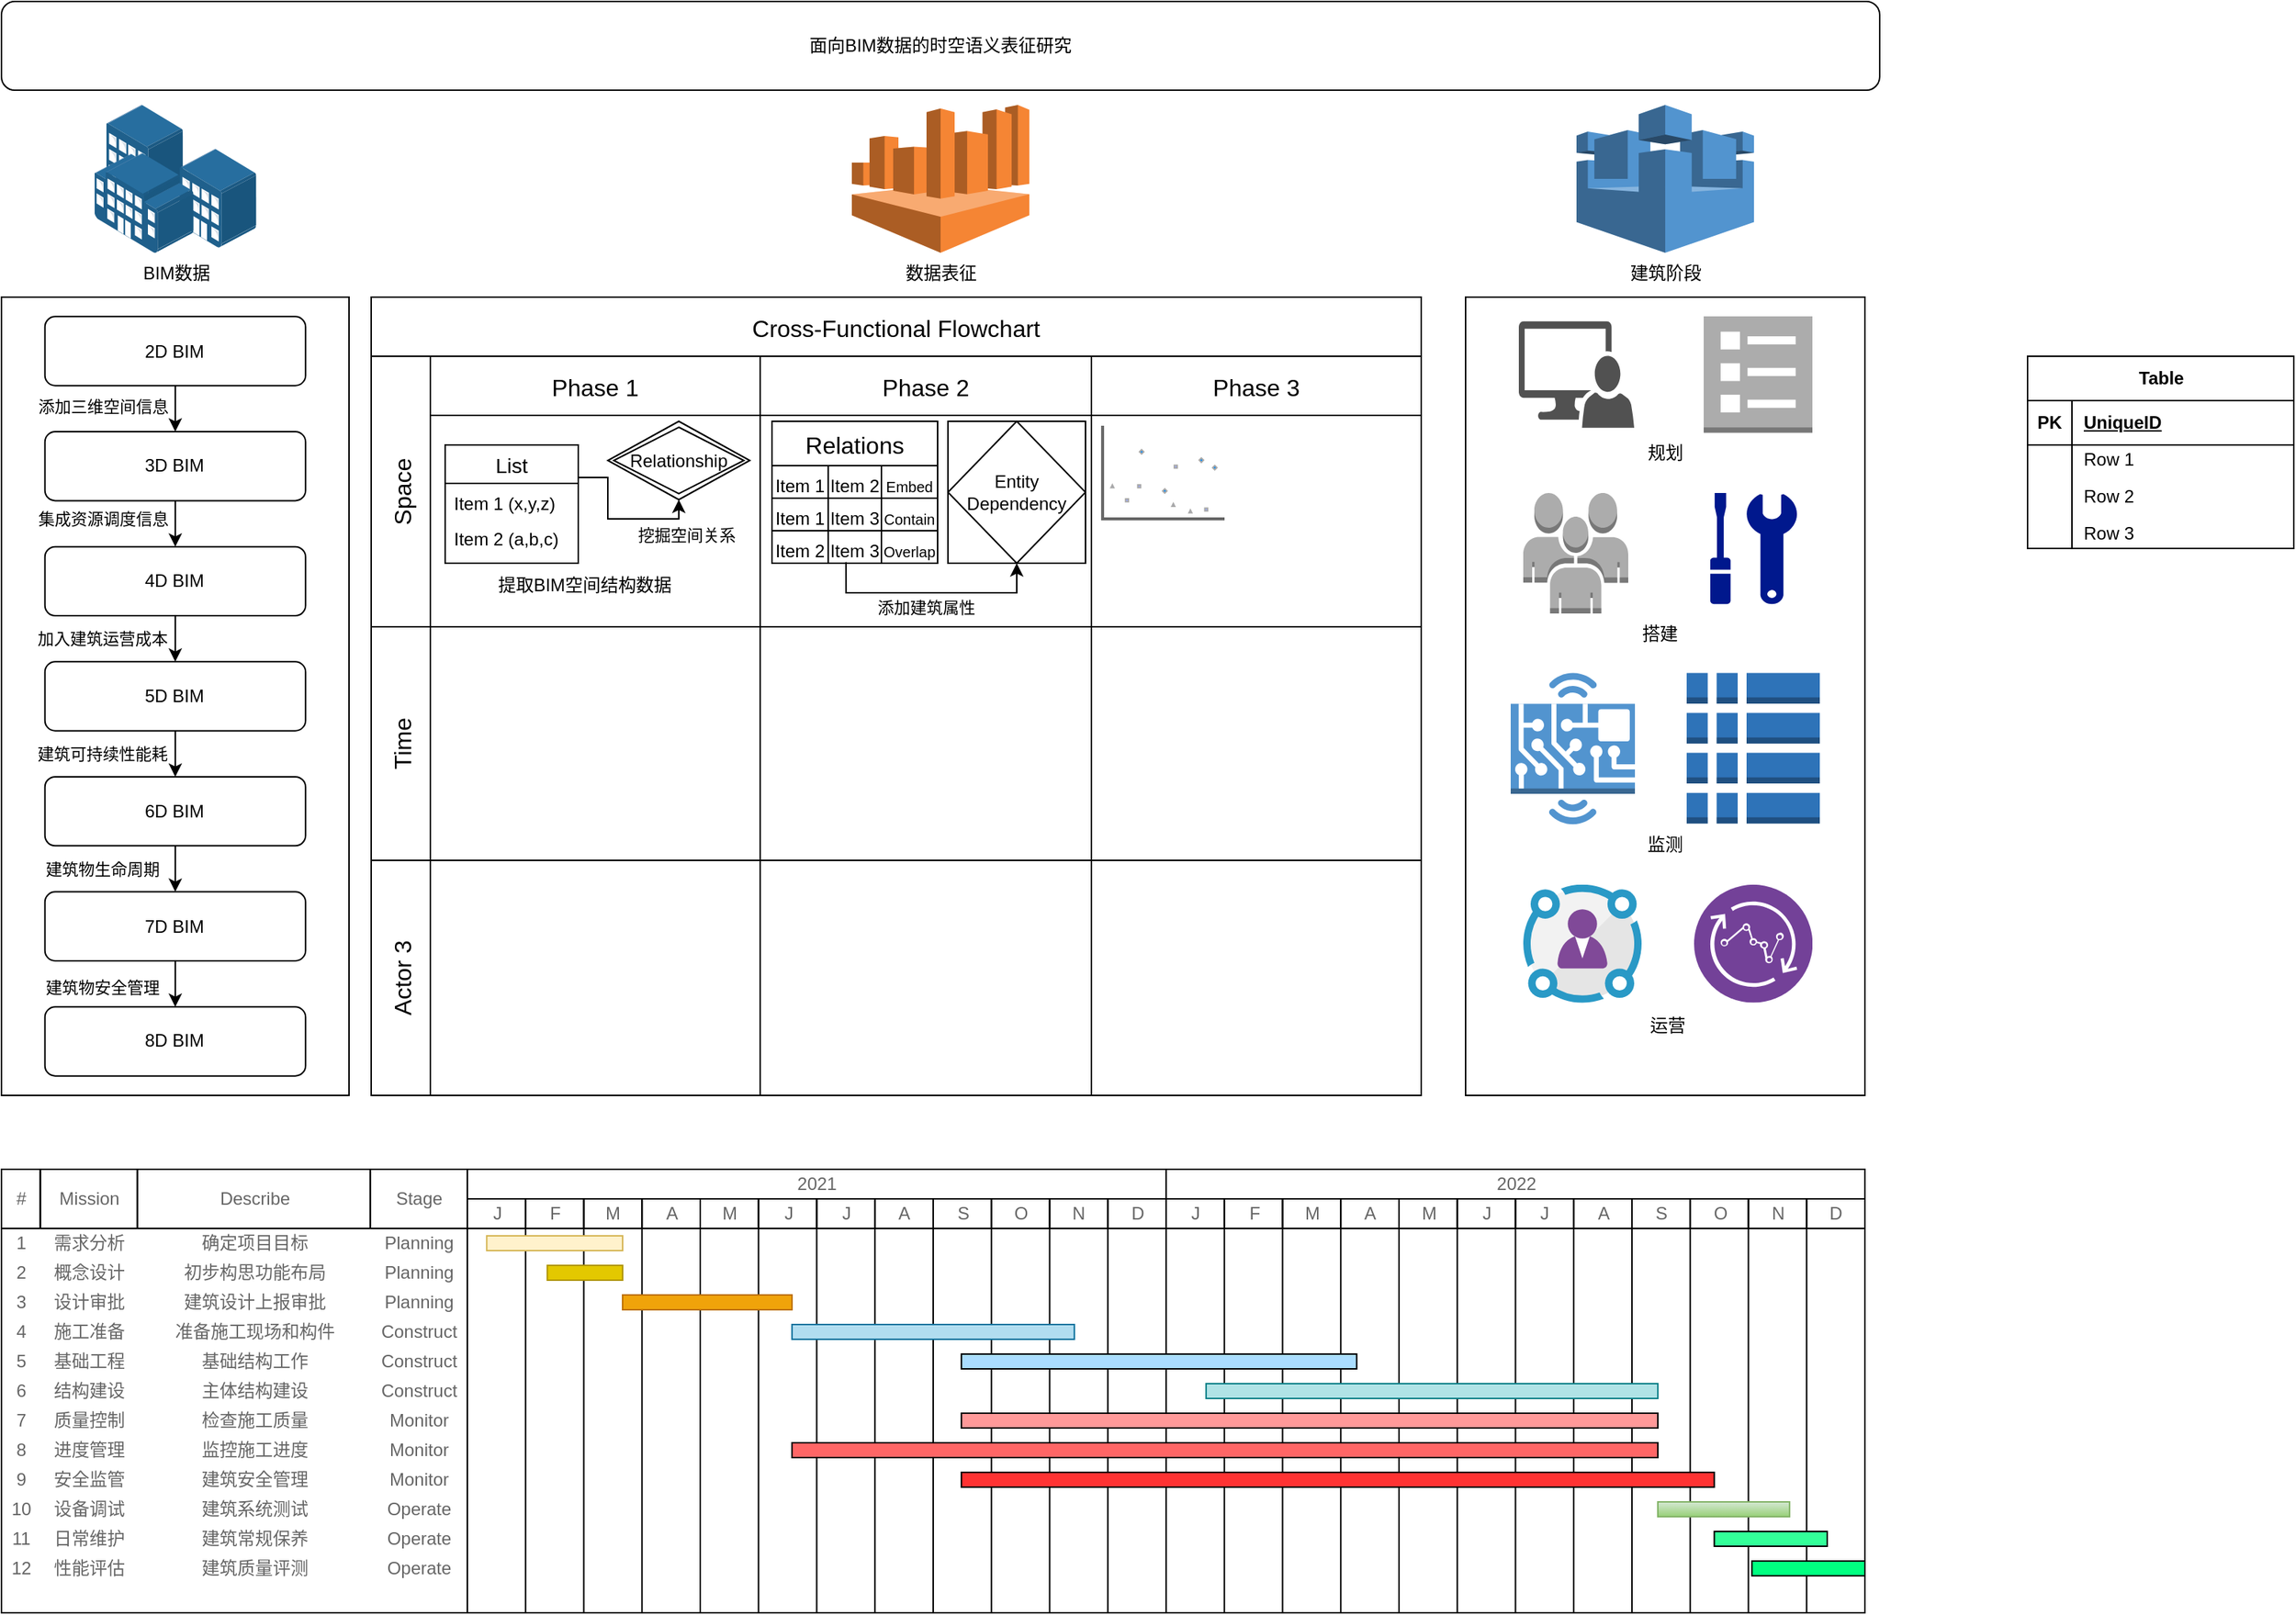 <mxfile version="24.9.2">
  <diagram name="第 1 页" id="ZfpuJcAWG4KoZAY-R3oi">
    <mxGraphModel dx="1698" dy="1146" grid="1" gridSize="10" guides="1" tooltips="1" connect="1" arrows="1" fold="1" page="1" pageScale="1" pageWidth="827" pageHeight="1169" math="0" shadow="0">
      <root>
        <mxCell id="0" />
        <mxCell id="1" parent="0" />
        <mxCell id="s33GEvEaxMYmXVZrxAXG-2" value="面向BIM数据的时空语义表征研究" style="rounded=1;whiteSpace=wrap;html=1;" parent="1" vertex="1">
          <mxGeometry x="90" y="10" width="1270" height="60" as="geometry" />
        </mxCell>
        <mxCell id="s33GEvEaxMYmXVZrxAXG-17" value="Table" style="shape=table;startSize=30;container=1;collapsible=1;childLayout=tableLayout;fixedRows=1;rowLines=0;fontStyle=1;align=center;resizeLast=1;html=1;" parent="1" vertex="1">
          <mxGeometry x="1460" y="250" width="180" height="130" as="geometry" />
        </mxCell>
        <mxCell id="s33GEvEaxMYmXVZrxAXG-18" value="" style="shape=tableRow;horizontal=0;startSize=0;swimlaneHead=0;swimlaneBody=0;fillColor=none;collapsible=0;dropTarget=0;points=[[0,0.5],[1,0.5]];portConstraint=eastwest;top=0;left=0;right=0;bottom=1;" parent="s33GEvEaxMYmXVZrxAXG-17" vertex="1">
          <mxGeometry y="30" width="180" height="30" as="geometry" />
        </mxCell>
        <mxCell id="s33GEvEaxMYmXVZrxAXG-19" value="PK" style="shape=partialRectangle;connectable=0;fillColor=none;top=0;left=0;bottom=0;right=0;fontStyle=1;overflow=hidden;whiteSpace=wrap;html=1;" parent="s33GEvEaxMYmXVZrxAXG-18" vertex="1">
          <mxGeometry width="30" height="30" as="geometry">
            <mxRectangle width="30" height="30" as="alternateBounds" />
          </mxGeometry>
        </mxCell>
        <mxCell id="s33GEvEaxMYmXVZrxAXG-20" value="UniqueID" style="shape=partialRectangle;connectable=0;fillColor=none;top=0;left=0;bottom=0;right=0;align=left;spacingLeft=6;fontStyle=5;overflow=hidden;whiteSpace=wrap;html=1;" parent="s33GEvEaxMYmXVZrxAXG-18" vertex="1">
          <mxGeometry x="30" width="150" height="30" as="geometry">
            <mxRectangle width="150" height="30" as="alternateBounds" />
          </mxGeometry>
        </mxCell>
        <mxCell id="s33GEvEaxMYmXVZrxAXG-21" value="" style="shape=tableRow;horizontal=0;startSize=0;swimlaneHead=0;swimlaneBody=0;fillColor=none;collapsible=0;dropTarget=0;points=[[0,0.5],[1,0.5]];portConstraint=eastwest;top=0;left=0;right=0;bottom=0;" parent="s33GEvEaxMYmXVZrxAXG-17" vertex="1">
          <mxGeometry y="60" width="180" height="20" as="geometry" />
        </mxCell>
        <mxCell id="s33GEvEaxMYmXVZrxAXG-22" value="" style="shape=partialRectangle;connectable=0;fillColor=none;top=0;left=0;bottom=0;right=0;editable=1;overflow=hidden;whiteSpace=wrap;html=1;" parent="s33GEvEaxMYmXVZrxAXG-21" vertex="1">
          <mxGeometry width="30" height="20" as="geometry">
            <mxRectangle width="30" height="20" as="alternateBounds" />
          </mxGeometry>
        </mxCell>
        <mxCell id="s33GEvEaxMYmXVZrxAXG-23" value="Row 1" style="shape=partialRectangle;connectable=0;fillColor=none;top=0;left=0;bottom=0;right=0;align=left;spacingLeft=6;overflow=hidden;whiteSpace=wrap;html=1;" parent="s33GEvEaxMYmXVZrxAXG-21" vertex="1">
          <mxGeometry x="30" width="150" height="20" as="geometry">
            <mxRectangle width="150" height="20" as="alternateBounds" />
          </mxGeometry>
        </mxCell>
        <mxCell id="s33GEvEaxMYmXVZrxAXG-24" value="" style="shape=tableRow;horizontal=0;startSize=0;swimlaneHead=0;swimlaneBody=0;fillColor=none;collapsible=0;dropTarget=0;points=[[0,0.5],[1,0.5]];portConstraint=eastwest;top=0;left=0;right=0;bottom=0;" parent="s33GEvEaxMYmXVZrxAXG-17" vertex="1">
          <mxGeometry y="80" width="180" height="30" as="geometry" />
        </mxCell>
        <mxCell id="s33GEvEaxMYmXVZrxAXG-25" value="" style="shape=partialRectangle;connectable=0;fillColor=none;top=0;left=0;bottom=0;right=0;editable=1;overflow=hidden;whiteSpace=wrap;html=1;" parent="s33GEvEaxMYmXVZrxAXG-24" vertex="1">
          <mxGeometry width="30" height="30" as="geometry">
            <mxRectangle width="30" height="30" as="alternateBounds" />
          </mxGeometry>
        </mxCell>
        <mxCell id="s33GEvEaxMYmXVZrxAXG-26" value="Row 2" style="shape=partialRectangle;connectable=0;fillColor=none;top=0;left=0;bottom=0;right=0;align=left;spacingLeft=6;overflow=hidden;whiteSpace=wrap;html=1;" parent="s33GEvEaxMYmXVZrxAXG-24" vertex="1">
          <mxGeometry x="30" width="150" height="30" as="geometry">
            <mxRectangle width="150" height="30" as="alternateBounds" />
          </mxGeometry>
        </mxCell>
        <mxCell id="s33GEvEaxMYmXVZrxAXG-27" value="" style="shape=tableRow;horizontal=0;startSize=0;swimlaneHead=0;swimlaneBody=0;fillColor=none;collapsible=0;dropTarget=0;points=[[0,0.5],[1,0.5]];portConstraint=eastwest;top=0;left=0;right=0;bottom=0;" parent="s33GEvEaxMYmXVZrxAXG-17" vertex="1">
          <mxGeometry y="110" width="180" height="20" as="geometry" />
        </mxCell>
        <mxCell id="s33GEvEaxMYmXVZrxAXG-28" value="" style="shape=partialRectangle;connectable=0;fillColor=none;top=0;left=0;bottom=0;right=0;editable=1;overflow=hidden;whiteSpace=wrap;html=1;" parent="s33GEvEaxMYmXVZrxAXG-27" vertex="1">
          <mxGeometry width="30" height="20" as="geometry">
            <mxRectangle width="30" height="20" as="alternateBounds" />
          </mxGeometry>
        </mxCell>
        <mxCell id="s33GEvEaxMYmXVZrxAXG-29" value="Row 3" style="shape=partialRectangle;connectable=0;fillColor=none;top=0;left=0;bottom=0;right=0;align=left;spacingLeft=6;overflow=hidden;whiteSpace=wrap;html=1;" parent="s33GEvEaxMYmXVZrxAXG-27" vertex="1">
          <mxGeometry x="30" width="150" height="20" as="geometry">
            <mxRectangle width="150" height="20" as="alternateBounds" />
          </mxGeometry>
        </mxCell>
        <mxCell id="s33GEvEaxMYmXVZrxAXG-81" value="BIM数据" style="image;points=[];html=1;align=center;shadow=0;dashed=0;image=img/lib/allied_telesis/buildings/Building_Cluster.svg;" parent="1" vertex="1">
          <mxGeometry x="147.5" y="80" width="120" height="100" as="geometry" />
        </mxCell>
        <mxCell id="s33GEvEaxMYmXVZrxAXG-82" value="数据表征" style="outlineConnect=0;dashed=0;verticalLabelPosition=bottom;verticalAlign=top;align=center;html=1;shape=mxgraph.aws3.athena;fillColor=#F58534;gradientColor=none;" parent="1" vertex="1">
          <mxGeometry x="665" y="80" width="120" height="100" as="geometry" />
        </mxCell>
        <mxCell id="s33GEvEaxMYmXVZrxAXG-83" value="建筑阶段" style="outlineConnect=0;dashed=0;verticalLabelPosition=bottom;verticalAlign=top;align=center;html=1;shape=mxgraph.aws3.aws_iot;fillColor=#5294CF;gradientColor=none;" parent="1" vertex="1">
          <mxGeometry x="1155" y="80" width="120" height="100" as="geometry" />
        </mxCell>
        <mxCell id="8xvinI1Koq5GKLLgfp_T-19" value="Cross-Functional Flowchart" style="shape=table;childLayout=tableLayout;startSize=40;collapsible=0;recursiveResize=0;expand=0;fontSize=16;" vertex="1" parent="1">
          <mxGeometry x="340" y="210" width="710" height="540" as="geometry" />
        </mxCell>
        <mxCell id="8xvinI1Koq5GKLLgfp_T-20" value="Space" style="shape=tableRow;horizontal=0;swimlaneHead=0;swimlaneBody=0;top=0;left=0;strokeColor=inherit;bottom=0;right=0;dropTarget=0;fontStyle=0;fillColor=none;points=[[0,0.5],[1,0.5]];portConstraint=eastwest;startSize=40;collapsible=0;recursiveResize=0;expand=0;fontSize=16;" vertex="1" parent="8xvinI1Koq5GKLLgfp_T-19">
          <mxGeometry y="40" width="710" height="183" as="geometry" />
        </mxCell>
        <mxCell id="8xvinI1Koq5GKLLgfp_T-21" value="Phase 1" style="swimlane;swimlaneHead=0;swimlaneBody=0;fontStyle=0;strokeColor=inherit;connectable=0;fillColor=none;startSize=40;collapsible=0;recursiveResize=0;expand=0;fontSize=16;" vertex="1" parent="8xvinI1Koq5GKLLgfp_T-20">
          <mxGeometry x="40" width="223" height="183" as="geometry">
            <mxRectangle width="223" height="183" as="alternateBounds" />
          </mxGeometry>
        </mxCell>
        <mxCell id="s33GEvEaxMYmXVZrxAXG-30" value="List" style="swimlane;fontStyle=0;childLayout=stackLayout;horizontal=1;startSize=26;horizontalStack=0;resizeParent=1;resizeParentMax=0;resizeLast=0;collapsible=1;marginBottom=0;align=center;fontSize=14;" parent="8xvinI1Koq5GKLLgfp_T-21" vertex="1">
          <mxGeometry x="10" y="60" width="90" height="80" as="geometry">
            <mxRectangle x="5" y="54.5" width="60" height="30" as="alternateBounds" />
          </mxGeometry>
        </mxCell>
        <mxCell id="s33GEvEaxMYmXVZrxAXG-31" value="Item 1 (x,y,z)" style="text;strokeColor=none;fillColor=none;spacingLeft=4;spacingRight=4;overflow=hidden;rotatable=0;points=[[0,0.5],[1,0.5]];portConstraint=eastwest;fontSize=12;whiteSpace=wrap;html=1;" parent="s33GEvEaxMYmXVZrxAXG-30" vertex="1">
          <mxGeometry y="26" width="90" height="24" as="geometry" />
        </mxCell>
        <mxCell id="s33GEvEaxMYmXVZrxAXG-32" value="Item 2 (a,b,c)" style="text;strokeColor=none;fillColor=none;spacingLeft=4;spacingRight=4;overflow=hidden;rotatable=0;points=[[0,0.5],[1,0.5]];portConstraint=eastwest;fontSize=12;whiteSpace=wrap;html=1;" parent="s33GEvEaxMYmXVZrxAXG-30" vertex="1">
          <mxGeometry y="50" width="90" height="30" as="geometry" />
        </mxCell>
        <mxCell id="s33GEvEaxMYmXVZrxAXG-16" value="Relationship" style="shape=rhombus;double=1;perimeter=rhombusPerimeter;whiteSpace=wrap;html=1;align=center;" parent="8xvinI1Koq5GKLLgfp_T-21" vertex="1">
          <mxGeometry x="120" y="44" width="96" height="53" as="geometry" />
        </mxCell>
        <mxCell id="8xvinI1Koq5GKLLgfp_T-141" style="edgeStyle=orthogonalEdgeStyle;rounded=0;orthogonalLoop=1;jettySize=auto;html=1;entryX=0.5;entryY=1;entryDx=0;entryDy=0;exitX=1;exitY=0.5;exitDx=0;exitDy=0;" edge="1" parent="8xvinI1Koq5GKLLgfp_T-21" source="s33GEvEaxMYmXVZrxAXG-31" target="s33GEvEaxMYmXVZrxAXG-16">
          <mxGeometry relative="1" as="geometry">
            <Array as="points">
              <mxPoint x="100" y="82" />
              <mxPoint x="120" y="82" />
              <mxPoint x="120" y="110" />
              <mxPoint x="168" y="110" />
            </Array>
          </mxGeometry>
        </mxCell>
        <mxCell id="8xvinI1Koq5GKLLgfp_T-142" value="挖掘空间关系" style="edgeLabel;html=1;align=center;verticalAlign=middle;resizable=0;points=[];" vertex="1" connectable="0" parent="8xvinI1Koq5GKLLgfp_T-141">
          <mxGeometry x="0.22" y="-3" relative="1" as="geometry">
            <mxPoint x="40" y="8" as="offset" />
          </mxGeometry>
        </mxCell>
        <mxCell id="8xvinI1Koq5GKLLgfp_T-143" value="提取BIM空间结构数据" style="text;html=1;align=center;verticalAlign=middle;resizable=0;points=[];autosize=1;strokeColor=none;fillColor=none;" vertex="1" parent="8xvinI1Koq5GKLLgfp_T-21">
          <mxGeometry x="34" y="140" width="140" height="30" as="geometry" />
        </mxCell>
        <mxCell id="8xvinI1Koq5GKLLgfp_T-22" value="Phase 2" style="swimlane;swimlaneHead=0;swimlaneBody=0;fontStyle=0;strokeColor=inherit;connectable=0;fillColor=none;startSize=40;collapsible=0;recursiveResize=0;expand=0;fontSize=16;" vertex="1" parent="8xvinI1Koq5GKLLgfp_T-20">
          <mxGeometry x="263" width="224" height="183" as="geometry">
            <mxRectangle width="224" height="183" as="alternateBounds" />
          </mxGeometry>
        </mxCell>
        <mxCell id="8xvinI1Koq5GKLLgfp_T-145" style="edgeStyle=orthogonalEdgeStyle;rounded=0;orthogonalLoop=1;jettySize=auto;html=1;entryX=0.5;entryY=1;entryDx=0;entryDy=0;exitX=0.447;exitY=0.965;exitDx=0;exitDy=0;exitPerimeter=0;" edge="1" parent="8xvinI1Koq5GKLLgfp_T-22" source="s33GEvEaxMYmXVZrxAXG-94" target="s33GEvEaxMYmXVZrxAXG-15">
          <mxGeometry relative="1" as="geometry" />
        </mxCell>
        <mxCell id="8xvinI1Koq5GKLLgfp_T-146" value="添加建筑属性" style="edgeLabel;html=1;align=center;verticalAlign=middle;resizable=0;points=[];" vertex="1" connectable="0" parent="8xvinI1Koq5GKLLgfp_T-145">
          <mxGeometry x="-0.011" y="-1" relative="1" as="geometry">
            <mxPoint x="-3" y="9" as="offset" />
          </mxGeometry>
        </mxCell>
        <mxCell id="s33GEvEaxMYmXVZrxAXG-85" value="Relations" style="shape=table;startSize=30;container=1;collapsible=0;childLayout=tableLayout;strokeColor=default;fontSize=16;" parent="8xvinI1Koq5GKLLgfp_T-22" vertex="1">
          <mxGeometry x="8" y="44" width="112" height="96" as="geometry" />
        </mxCell>
        <mxCell id="s33GEvEaxMYmXVZrxAXG-86" value="" style="shape=tableRow;horizontal=0;startSize=0;swimlaneHead=0;swimlaneBody=0;strokeColor=inherit;top=0;left=0;bottom=0;right=0;collapsible=0;dropTarget=0;fillColor=none;points=[[0,0.5],[1,0.5]];portConstraint=eastwest;fontSize=16;" parent="s33GEvEaxMYmXVZrxAXG-85" vertex="1">
          <mxGeometry y="30" width="112" height="22" as="geometry" />
        </mxCell>
        <mxCell id="s33GEvEaxMYmXVZrxAXG-87" value="&lt;span style=&quot;font-size: 12px; text-align: left;&quot;&gt;Item 1&lt;/span&gt;" style="shape=partialRectangle;html=1;whiteSpace=wrap;connectable=0;strokeColor=inherit;overflow=hidden;fillColor=none;top=0;left=0;bottom=0;right=0;pointerEvents=1;fontSize=16;" parent="s33GEvEaxMYmXVZrxAXG-86" vertex="1">
          <mxGeometry width="38" height="22" as="geometry">
            <mxRectangle width="38" height="22" as="alternateBounds" />
          </mxGeometry>
        </mxCell>
        <mxCell id="s33GEvEaxMYmXVZrxAXG-88" value="&lt;span style=&quot;font-size: 12px; text-align: left;&quot;&gt;Item 2&lt;/span&gt;" style="shape=partialRectangle;html=1;whiteSpace=wrap;connectable=0;strokeColor=inherit;overflow=hidden;fillColor=none;top=0;left=0;bottom=0;right=0;pointerEvents=1;fontSize=16;" parent="s33GEvEaxMYmXVZrxAXG-86" vertex="1">
          <mxGeometry x="38" width="36" height="22" as="geometry">
            <mxRectangle width="36" height="22" as="alternateBounds" />
          </mxGeometry>
        </mxCell>
        <mxCell id="s33GEvEaxMYmXVZrxAXG-89" value="&lt;font style=&quot;font-size: 10px;&quot;&gt;Embed&lt;/font&gt;" style="shape=partialRectangle;html=1;whiteSpace=wrap;connectable=0;strokeColor=inherit;overflow=hidden;fillColor=none;top=0;left=0;bottom=0;right=0;pointerEvents=1;fontSize=16;" parent="s33GEvEaxMYmXVZrxAXG-86" vertex="1">
          <mxGeometry x="74" width="38" height="22" as="geometry">
            <mxRectangle width="38" height="22" as="alternateBounds" />
          </mxGeometry>
        </mxCell>
        <mxCell id="s33GEvEaxMYmXVZrxAXG-90" value="" style="shape=tableRow;horizontal=0;startSize=0;swimlaneHead=0;swimlaneBody=0;strokeColor=inherit;top=0;left=0;bottom=0;right=0;collapsible=0;dropTarget=0;fillColor=none;points=[[0,0.5],[1,0.5]];portConstraint=eastwest;fontSize=16;" parent="s33GEvEaxMYmXVZrxAXG-85" vertex="1">
          <mxGeometry y="52" width="112" height="22" as="geometry" />
        </mxCell>
        <mxCell id="s33GEvEaxMYmXVZrxAXG-91" value="&lt;span style=&quot;font-size: 12px; text-align: left;&quot;&gt;Item 1&lt;/span&gt;" style="shape=partialRectangle;html=1;whiteSpace=wrap;connectable=0;strokeColor=inherit;overflow=hidden;fillColor=none;top=0;left=0;bottom=0;right=0;pointerEvents=1;fontSize=16;" parent="s33GEvEaxMYmXVZrxAXG-90" vertex="1">
          <mxGeometry width="38" height="22" as="geometry">
            <mxRectangle width="38" height="22" as="alternateBounds" />
          </mxGeometry>
        </mxCell>
        <mxCell id="s33GEvEaxMYmXVZrxAXG-92" value="&lt;span style=&quot;font-size: 12px; text-align: left;&quot;&gt;Item 3&lt;/span&gt;" style="shape=partialRectangle;html=1;whiteSpace=wrap;connectable=0;strokeColor=inherit;overflow=hidden;fillColor=none;top=0;left=0;bottom=0;right=0;pointerEvents=1;fontSize=16;" parent="s33GEvEaxMYmXVZrxAXG-90" vertex="1">
          <mxGeometry x="38" width="36" height="22" as="geometry">
            <mxRectangle width="36" height="22" as="alternateBounds" />
          </mxGeometry>
        </mxCell>
        <mxCell id="s33GEvEaxMYmXVZrxAXG-93" value="&lt;font style=&quot;font-size: 10px;&quot;&gt;Contain&lt;/font&gt;" style="shape=partialRectangle;html=1;whiteSpace=wrap;connectable=0;strokeColor=inherit;overflow=hidden;fillColor=none;top=0;left=0;bottom=0;right=0;pointerEvents=1;fontSize=16;" parent="s33GEvEaxMYmXVZrxAXG-90" vertex="1">
          <mxGeometry x="74" width="38" height="22" as="geometry">
            <mxRectangle width="38" height="22" as="alternateBounds" />
          </mxGeometry>
        </mxCell>
        <mxCell id="s33GEvEaxMYmXVZrxAXG-94" value="" style="shape=tableRow;horizontal=0;startSize=0;swimlaneHead=0;swimlaneBody=0;strokeColor=inherit;top=0;left=0;bottom=0;right=0;collapsible=0;dropTarget=0;fillColor=none;points=[[0,0.5],[1,0.5]];portConstraint=eastwest;fontSize=16;" parent="s33GEvEaxMYmXVZrxAXG-85" vertex="1">
          <mxGeometry y="74" width="112" height="22" as="geometry" />
        </mxCell>
        <mxCell id="s33GEvEaxMYmXVZrxAXG-95" value="&lt;span style=&quot;font-size: 12px; text-align: left;&quot;&gt;Item 2&lt;/span&gt;" style="shape=partialRectangle;html=1;whiteSpace=wrap;connectable=0;strokeColor=inherit;overflow=hidden;fillColor=none;top=0;left=0;bottom=0;right=0;pointerEvents=1;fontSize=16;" parent="s33GEvEaxMYmXVZrxAXG-94" vertex="1">
          <mxGeometry width="38" height="22" as="geometry">
            <mxRectangle width="38" height="22" as="alternateBounds" />
          </mxGeometry>
        </mxCell>
        <mxCell id="s33GEvEaxMYmXVZrxAXG-96" value="&lt;span style=&quot;font-size: 12px; text-align: left;&quot;&gt;Item 3&lt;/span&gt;" style="shape=partialRectangle;html=1;whiteSpace=wrap;connectable=0;strokeColor=inherit;overflow=hidden;fillColor=none;top=0;left=0;bottom=0;right=0;pointerEvents=1;fontSize=16;" parent="s33GEvEaxMYmXVZrxAXG-94" vertex="1">
          <mxGeometry x="38" width="36" height="22" as="geometry">
            <mxRectangle width="36" height="22" as="alternateBounds" />
          </mxGeometry>
        </mxCell>
        <mxCell id="s33GEvEaxMYmXVZrxAXG-97" value="&lt;font style=&quot;font-size: 10px;&quot;&gt;Overlap&lt;/font&gt;" style="shape=partialRectangle;html=1;whiteSpace=wrap;connectable=0;strokeColor=inherit;overflow=hidden;fillColor=none;top=0;left=0;bottom=0;right=0;pointerEvents=1;fontSize=16;" parent="s33GEvEaxMYmXVZrxAXG-94" vertex="1">
          <mxGeometry x="74" width="38" height="22" as="geometry">
            <mxRectangle width="38" height="22" as="alternateBounds" />
          </mxGeometry>
        </mxCell>
        <mxCell id="s33GEvEaxMYmXVZrxAXG-15" value="Entity Dependency" style="shape=associativeEntity;whiteSpace=wrap;html=1;align=center;" parent="8xvinI1Koq5GKLLgfp_T-22" vertex="1">
          <mxGeometry x="127" y="44" width="93" height="96" as="geometry" />
        </mxCell>
        <mxCell id="8xvinI1Koq5GKLLgfp_T-23" value="Phase 3" style="swimlane;swimlaneHead=0;swimlaneBody=0;fontStyle=0;strokeColor=inherit;connectable=0;fillColor=none;startSize=40;collapsible=0;recursiveResize=0;expand=0;fontSize=16;" vertex="1" parent="8xvinI1Koq5GKLLgfp_T-20">
          <mxGeometry x="487" width="223" height="183" as="geometry">
            <mxRectangle width="223" height="183" as="alternateBounds" />
          </mxGeometry>
        </mxCell>
        <mxCell id="s33GEvEaxMYmXVZrxAXG-34" value="" style="verticalLabelPosition=bottom;shadow=0;dashed=0;align=center;html=1;verticalAlign=top;strokeWidth=1;shape=mxgraph.mockup.graphics.plotChart;strokeColor=none;strokeColor2=#aaaaaa;strokeColor3=#666666;fillColor2=#99aaff,#0022ff,#008cff;" parent="8xvinI1Koq5GKLLgfp_T-23" vertex="1">
          <mxGeometry x="7.56" y="47" width="82.44" height="63" as="geometry" />
        </mxCell>
        <mxCell id="8xvinI1Koq5GKLLgfp_T-24" value="Time" style="shape=tableRow;horizontal=0;swimlaneHead=0;swimlaneBody=0;top=0;left=0;strokeColor=inherit;bottom=0;right=0;dropTarget=0;fontStyle=0;fillColor=none;points=[[0,0.5],[1,0.5]];portConstraint=eastwest;startSize=40;collapsible=0;recursiveResize=0;expand=0;fontSize=16;" vertex="1" parent="8xvinI1Koq5GKLLgfp_T-19">
          <mxGeometry y="223" width="710" height="158" as="geometry" />
        </mxCell>
        <mxCell id="8xvinI1Koq5GKLLgfp_T-25" value="" style="swimlane;swimlaneHead=0;swimlaneBody=0;fontStyle=0;connectable=0;strokeColor=inherit;fillColor=none;startSize=0;collapsible=0;recursiveResize=0;expand=0;fontSize=16;" vertex="1" parent="8xvinI1Koq5GKLLgfp_T-24">
          <mxGeometry x="40" width="223" height="158" as="geometry">
            <mxRectangle width="223" height="158" as="alternateBounds" />
          </mxGeometry>
        </mxCell>
        <mxCell id="8xvinI1Koq5GKLLgfp_T-26" value="" style="swimlane;swimlaneHead=0;swimlaneBody=0;fontStyle=0;connectable=0;strokeColor=inherit;fillColor=none;startSize=0;collapsible=0;recursiveResize=0;expand=0;fontSize=16;" vertex="1" parent="8xvinI1Koq5GKLLgfp_T-24">
          <mxGeometry x="263" width="224" height="158" as="geometry">
            <mxRectangle width="224" height="158" as="alternateBounds" />
          </mxGeometry>
        </mxCell>
        <mxCell id="8xvinI1Koq5GKLLgfp_T-27" value="" style="swimlane;swimlaneHead=0;swimlaneBody=0;fontStyle=0;connectable=0;strokeColor=inherit;fillColor=none;startSize=0;collapsible=0;recursiveResize=0;expand=0;fontSize=16;" vertex="1" parent="8xvinI1Koq5GKLLgfp_T-24">
          <mxGeometry x="487" width="223" height="158" as="geometry">
            <mxRectangle width="223" height="158" as="alternateBounds" />
          </mxGeometry>
        </mxCell>
        <mxCell id="8xvinI1Koq5GKLLgfp_T-28" value="Actor 3" style="shape=tableRow;horizontal=0;swimlaneHead=0;swimlaneBody=0;top=0;left=0;strokeColor=inherit;bottom=0;right=0;dropTarget=0;fontStyle=0;fillColor=none;points=[[0,0.5],[1,0.5]];portConstraint=eastwest;startSize=40;collapsible=0;recursiveResize=0;expand=0;fontSize=16;" vertex="1" parent="8xvinI1Koq5GKLLgfp_T-19">
          <mxGeometry y="381" width="710" height="159" as="geometry" />
        </mxCell>
        <mxCell id="8xvinI1Koq5GKLLgfp_T-29" value="" style="swimlane;swimlaneHead=0;swimlaneBody=0;fontStyle=0;connectable=0;strokeColor=inherit;fillColor=none;startSize=0;collapsible=0;recursiveResize=0;expand=0;fontSize=16;" vertex="1" parent="8xvinI1Koq5GKLLgfp_T-28">
          <mxGeometry x="40" width="223" height="159" as="geometry">
            <mxRectangle width="223" height="159" as="alternateBounds" />
          </mxGeometry>
        </mxCell>
        <mxCell id="8xvinI1Koq5GKLLgfp_T-30" value="" style="swimlane;swimlaneHead=0;swimlaneBody=0;fontStyle=0;connectable=0;strokeColor=inherit;fillColor=none;startSize=0;collapsible=0;recursiveResize=0;expand=0;fontSize=16;" vertex="1" parent="8xvinI1Koq5GKLLgfp_T-28">
          <mxGeometry x="263" width="224" height="159" as="geometry">
            <mxRectangle width="224" height="159" as="alternateBounds" />
          </mxGeometry>
        </mxCell>
        <mxCell id="8xvinI1Koq5GKLLgfp_T-31" value="" style="swimlane;swimlaneHead=0;swimlaneBody=0;fontStyle=0;connectable=0;strokeColor=inherit;fillColor=none;startSize=0;collapsible=0;recursiveResize=0;expand=0;fontSize=16;" vertex="1" parent="8xvinI1Koq5GKLLgfp_T-28">
          <mxGeometry x="487" width="223" height="159" as="geometry">
            <mxRectangle width="223" height="159" as="alternateBounds" />
          </mxGeometry>
        </mxCell>
        <mxCell id="8xvinI1Koq5GKLLgfp_T-131" value="" style="group" vertex="1" connectable="0" parent="1">
          <mxGeometry x="90" y="800" width="1260" height="300" as="geometry" />
        </mxCell>
        <mxCell id="s33GEvEaxMYmXVZrxAXG-35" value="" style="strokeWidth=1;shadow=0;dashed=0;align=center;html=1;shape=mxgraph.mockup.graphics.rrect;rSize=0;strokeColor=default;container=0;" parent="8xvinI1Koq5GKLLgfp_T-131" vertex="1">
          <mxGeometry width="787.492" height="300" as="geometry" />
        </mxCell>
        <mxCell id="8xvinI1Koq5GKLLgfp_T-130" value="" style="group;strokeColor=default;" vertex="1" connectable="0" parent="8xvinI1Koq5GKLLgfp_T-131">
          <mxGeometry x="787.492" width="472.495" height="300" as="geometry" />
        </mxCell>
        <mxCell id="8xvinI1Koq5GKLLgfp_T-96" value="2022" style="strokeColor=default;fillColor=inherit;gradientColor=inherit;strokeWidth=1;shadow=0;dashed=0;align=center;html=1;shape=mxgraph.mockup.graphics.rrect;rSize=0;fontColor=#666666;" vertex="1" parent="8xvinI1Koq5GKLLgfp_T-130">
          <mxGeometry width="472.495" height="20" as="geometry" />
        </mxCell>
        <mxCell id="8xvinI1Koq5GKLLgfp_T-98" value="J" style="strokeColor=default;fillColor=inherit;gradientColor=inherit;strokeWidth=1;shadow=0;dashed=0;align=center;html=1;shape=mxgraph.mockup.graphics.rrect;rSize=0;;fontColor=#666666;" vertex="1" parent="8xvinI1Koq5GKLLgfp_T-130">
          <mxGeometry y="20" width="39.375" height="20" as="geometry" />
        </mxCell>
        <mxCell id="8xvinI1Koq5GKLLgfp_T-99" value="F" style="strokeColor=default;fillColor=inherit;gradientColor=inherit;strokeWidth=1;shadow=0;dashed=0;align=center;html=1;shape=mxgraph.mockup.graphics.rrect;rSize=0;fontColor=#666666;" vertex="1" parent="8xvinI1Koq5GKLLgfp_T-130">
          <mxGeometry x="39.375" y="20" width="39.375" height="20" as="geometry" />
        </mxCell>
        <mxCell id="8xvinI1Koq5GKLLgfp_T-100" value="M" style="strokeColor=default;fillColor=inherit;gradientColor=inherit;strokeWidth=1;shadow=0;dashed=0;align=center;html=1;shape=mxgraph.mockup.graphics.rrect;rSize=0;fontColor=#666666;" vertex="1" parent="8xvinI1Koq5GKLLgfp_T-130">
          <mxGeometry x="78.749" y="20" width="39.375" height="20" as="geometry" />
        </mxCell>
        <mxCell id="8xvinI1Koq5GKLLgfp_T-101" value="A" style="strokeColor=default;fillColor=inherit;gradientColor=inherit;strokeWidth=1;shadow=0;dashed=0;align=center;html=1;shape=mxgraph.mockup.graphics.rrect;rSize=0;fontColor=#666666;" vertex="1" parent="8xvinI1Koq5GKLLgfp_T-130">
          <mxGeometry x="118.124" y="20" width="39.375" height="20" as="geometry" />
        </mxCell>
        <mxCell id="8xvinI1Koq5GKLLgfp_T-102" value="M" style="strokeColor=default;fillColor=inherit;gradientColor=inherit;strokeWidth=1;shadow=0;dashed=0;align=center;html=1;shape=mxgraph.mockup.graphics.rrect;rSize=0;fontColor=#666666;" vertex="1" parent="8xvinI1Koq5GKLLgfp_T-130">
          <mxGeometry x="157.498" y="20" width="39.375" height="20" as="geometry" />
        </mxCell>
        <mxCell id="8xvinI1Koq5GKLLgfp_T-103" value="J" style="strokeColor=default;fillColor=inherit;gradientColor=inherit;strokeWidth=1;shadow=0;dashed=0;align=center;html=1;shape=mxgraph.mockup.graphics.rrect;rSize=0;fontColor=#666666;" vertex="1" parent="8xvinI1Koq5GKLLgfp_T-130">
          <mxGeometry x="196.873" y="20" width="39.375" height="20" as="geometry" />
        </mxCell>
        <mxCell id="8xvinI1Koq5GKLLgfp_T-104" value="J" style="strokeColor=default;fillColor=inherit;gradientColor=inherit;strokeWidth=1;shadow=0;dashed=0;align=center;html=1;shape=mxgraph.mockup.graphics.rrect;rSize=0;fontColor=#666666;" vertex="1" parent="8xvinI1Koq5GKLLgfp_T-130">
          <mxGeometry x="236.248" y="20" width="39.375" height="20" as="geometry" />
        </mxCell>
        <mxCell id="8xvinI1Koq5GKLLgfp_T-105" value="A" style="strokeColor=default;fillColor=inherit;gradientColor=inherit;strokeWidth=1;shadow=0;dashed=0;align=center;html=1;shape=mxgraph.mockup.graphics.rrect;rSize=0;fontColor=#666666;" vertex="1" parent="8xvinI1Koq5GKLLgfp_T-130">
          <mxGeometry x="275.622" y="20" width="39.375" height="20" as="geometry" />
        </mxCell>
        <mxCell id="8xvinI1Koq5GKLLgfp_T-106" value="S" style="strokeColor=default;fillColor=inherit;gradientColor=inherit;strokeWidth=1;shadow=0;dashed=0;align=center;html=1;shape=mxgraph.mockup.graphics.rrect;rSize=0;fontColor=#666666;" vertex="1" parent="8xvinI1Koq5GKLLgfp_T-130">
          <mxGeometry x="314.997" y="20" width="39.375" height="20" as="geometry" />
        </mxCell>
        <mxCell id="8xvinI1Koq5GKLLgfp_T-107" value="O" style="strokeColor=default;fillColor=inherit;gradientColor=inherit;strokeWidth=1;shadow=0;dashed=0;align=center;html=1;shape=mxgraph.mockup.graphics.rrect;rSize=0;fontColor=#666666;" vertex="1" parent="8xvinI1Koq5GKLLgfp_T-130">
          <mxGeometry x="354.371" y="20" width="39.375" height="20" as="geometry" />
        </mxCell>
        <mxCell id="8xvinI1Koq5GKLLgfp_T-108" value="N" style="strokeColor=default;fillColor=inherit;gradientColor=inherit;strokeWidth=1;shadow=0;dashed=0;align=center;html=1;shape=mxgraph.mockup.graphics.rrect;rSize=0;fontColor=#666666;" vertex="1" parent="8xvinI1Koq5GKLLgfp_T-130">
          <mxGeometry x="393.746" y="20" width="39.375" height="20" as="geometry" />
        </mxCell>
        <mxCell id="8xvinI1Koq5GKLLgfp_T-109" value="D" style="strokeColor=default;fillColor=inherit;gradientColor=inherit;strokeWidth=1;shadow=0;dashed=0;align=center;html=1;shape=mxgraph.mockup.graphics.rrect;rSize=0;fontColor=#666666;" vertex="1" parent="8xvinI1Koq5GKLLgfp_T-130">
          <mxGeometry x="433.121" y="20" width="39.375" height="20" as="geometry" />
        </mxCell>
        <mxCell id="8xvinI1Koq5GKLLgfp_T-110" value="" style="strokeColor=default;fillColor=inherit;gradientColor=inherit;strokeWidth=1;shadow=0;dashed=0;align=center;html=1;shape=mxgraph.mockup.graphics.rrect;rSize=0;fontColor=#666666;" vertex="1" parent="8xvinI1Koq5GKLLgfp_T-130">
          <mxGeometry y="40" width="39.375" height="260" as="geometry" />
        </mxCell>
        <mxCell id="8xvinI1Koq5GKLLgfp_T-111" value="" style="strokeColor=default;fillColor=inherit;gradientColor=inherit;strokeWidth=1;shadow=0;dashed=0;align=center;html=1;shape=mxgraph.mockup.graphics.rrect;rSize=0;fontColor=#666666;" vertex="1" parent="8xvinI1Koq5GKLLgfp_T-130">
          <mxGeometry x="78.749" y="40" width="39.375" height="260" as="geometry" />
        </mxCell>
        <mxCell id="8xvinI1Koq5GKLLgfp_T-112" value="" style="strokeColor=default;fillColor=inherit;gradientColor=inherit;strokeWidth=1;shadow=0;dashed=0;align=center;html=1;shape=mxgraph.mockup.graphics.rrect;rSize=0;fontColor=#666666;" vertex="1" parent="8xvinI1Koq5GKLLgfp_T-130">
          <mxGeometry x="157.498" y="40" width="39.375" height="260" as="geometry" />
        </mxCell>
        <mxCell id="8xvinI1Koq5GKLLgfp_T-113" value="" style="strokeColor=default;fillColor=inherit;gradientColor=inherit;strokeWidth=1;shadow=0;dashed=0;align=center;html=1;shape=mxgraph.mockup.graphics.rrect;rSize=0;fontColor=#666666;" vertex="1" parent="8xvinI1Koq5GKLLgfp_T-130">
          <mxGeometry x="236.248" y="40" width="39.375" height="260" as="geometry" />
        </mxCell>
        <mxCell id="8xvinI1Koq5GKLLgfp_T-114" value="" style="strokeColor=default;fillColor=inherit;gradientColor=inherit;strokeWidth=1;shadow=0;dashed=0;align=center;html=1;shape=mxgraph.mockup.graphics.rrect;rSize=0;fontColor=#666666;" vertex="1" parent="8xvinI1Koq5GKLLgfp_T-130">
          <mxGeometry x="314.997" y="40" width="39.375" height="260" as="geometry" />
        </mxCell>
        <mxCell id="8xvinI1Koq5GKLLgfp_T-115" value="" style="strokeColor=default;fillColor=inherit;gradientColor=inherit;strokeWidth=1;shadow=0;dashed=0;align=center;html=1;shape=mxgraph.mockup.graphics.rrect;rSize=0;fontColor=#666666;" vertex="1" parent="8xvinI1Koq5GKLLgfp_T-130">
          <mxGeometry x="393.746" y="40" width="39.375" height="260" as="geometry" />
        </mxCell>
        <mxCell id="s33GEvEaxMYmXVZrxAXG-36" value="#" style="strokeColor=default;fillColor=inherit;gradientColor=inherit;strokeWidth=1;shadow=0;dashed=0;align=center;html=1;shape=mxgraph.mockup.graphics.rrect;rSize=0;fontColor=#666666;" parent="8xvinI1Koq5GKLLgfp_T-131" vertex="1">
          <mxGeometry width="26.25" height="40" as="geometry" />
        </mxCell>
        <mxCell id="s33GEvEaxMYmXVZrxAXG-37" value="Mission" style="strokeColor=default;fillColor=inherit;gradientColor=inherit;strokeWidth=1;shadow=0;dashed=0;align=center;html=1;shape=mxgraph.mockup.graphics.rrect;rSize=0;fontColor=#666666;" parent="8xvinI1Koq5GKLLgfp_T-131" vertex="1">
          <mxGeometry x="26.25" width="65.624" height="40" as="geometry" />
        </mxCell>
        <mxCell id="s33GEvEaxMYmXVZrxAXG-38" value="Describe" style="strokeColor=default;fillColor=inherit;gradientColor=inherit;strokeWidth=1;shadow=0;dashed=0;align=center;html=1;shape=mxgraph.mockup.graphics.rrect;rSize=0;fontColor=#666666;" parent="8xvinI1Koq5GKLLgfp_T-131" vertex="1">
          <mxGeometry x="91.874" width="157.498" height="40" as="geometry" />
        </mxCell>
        <mxCell id="s33GEvEaxMYmXVZrxAXG-39" value="Stage" style="strokeColor=default;fillColor=inherit;gradientColor=inherit;strokeWidth=1;shadow=0;dashed=0;align=center;html=1;shape=mxgraph.mockup.graphics.rrect;rSize=0;fontColor=#666666;" parent="8xvinI1Koq5GKLLgfp_T-131" vertex="1">
          <mxGeometry x="249.372" width="65.624" height="40" as="geometry" />
        </mxCell>
        <mxCell id="s33GEvEaxMYmXVZrxAXG-40" value="2021" style="strokeColor=default;fillColor=inherit;gradientColor=inherit;strokeWidth=1;shadow=0;dashed=0;align=center;html=1;shape=mxgraph.mockup.graphics.rrect;rSize=0;fontColor=#666666;" parent="8xvinI1Koq5GKLLgfp_T-131" vertex="1">
          <mxGeometry x="314.997" width="472.495" height="20" as="geometry" />
        </mxCell>
        <mxCell id="s33GEvEaxMYmXVZrxAXG-42" value="J" style="strokeColor=default;fillColor=inherit;gradientColor=inherit;strokeWidth=1;shadow=0;dashed=0;align=center;html=1;shape=mxgraph.mockup.graphics.rrect;rSize=0;;fontColor=#666666;" parent="8xvinI1Koq5GKLLgfp_T-131" vertex="1">
          <mxGeometry x="314.997" y="20" width="39.375" height="20" as="geometry" />
        </mxCell>
        <mxCell id="s33GEvEaxMYmXVZrxAXG-43" value="F" style="strokeColor=default;fillColor=inherit;gradientColor=inherit;strokeWidth=1;shadow=0;dashed=0;align=center;html=1;shape=mxgraph.mockup.graphics.rrect;rSize=0;fontColor=#666666;" parent="8xvinI1Koq5GKLLgfp_T-131" vertex="1">
          <mxGeometry x="354.371" y="20" width="39.375" height="20" as="geometry" />
        </mxCell>
        <mxCell id="s33GEvEaxMYmXVZrxAXG-44" value="M" style="strokeColor=default;fillColor=inherit;gradientColor=inherit;strokeWidth=1;shadow=0;dashed=0;align=center;html=1;shape=mxgraph.mockup.graphics.rrect;rSize=0;fontColor=#666666;" parent="8xvinI1Koq5GKLLgfp_T-131" vertex="1">
          <mxGeometry x="393.746" y="20" width="39.375" height="20" as="geometry" />
        </mxCell>
        <mxCell id="s33GEvEaxMYmXVZrxAXG-45" value="A" style="strokeColor=default;fillColor=inherit;gradientColor=inherit;strokeWidth=1;shadow=0;dashed=0;align=center;html=1;shape=mxgraph.mockup.graphics.rrect;rSize=0;fontColor=#666666;" parent="8xvinI1Koq5GKLLgfp_T-131" vertex="1">
          <mxGeometry x="433.121" y="20" width="39.375" height="20" as="geometry" />
        </mxCell>
        <mxCell id="s33GEvEaxMYmXVZrxAXG-46" value="M" style="strokeColor=default;fillColor=inherit;gradientColor=inherit;strokeWidth=1;shadow=0;dashed=0;align=center;html=1;shape=mxgraph.mockup.graphics.rrect;rSize=0;fontColor=#666666;" parent="8xvinI1Koq5GKLLgfp_T-131" vertex="1">
          <mxGeometry x="472.495" y="20" width="39.375" height="20" as="geometry" />
        </mxCell>
        <mxCell id="s33GEvEaxMYmXVZrxAXG-47" value="J" style="strokeColor=default;fillColor=inherit;gradientColor=inherit;strokeWidth=1;shadow=0;dashed=0;align=center;html=1;shape=mxgraph.mockup.graphics.rrect;rSize=0;fontColor=#666666;" parent="8xvinI1Koq5GKLLgfp_T-131" vertex="1">
          <mxGeometry x="511.87" y="20" width="39.375" height="20" as="geometry" />
        </mxCell>
        <mxCell id="s33GEvEaxMYmXVZrxAXG-48" value="J" style="strokeColor=default;fillColor=inherit;gradientColor=inherit;strokeWidth=1;shadow=0;dashed=0;align=center;html=1;shape=mxgraph.mockup.graphics.rrect;rSize=0;fontColor=#666666;" parent="8xvinI1Koq5GKLLgfp_T-131" vertex="1">
          <mxGeometry x="551.244" y="20" width="39.375" height="20" as="geometry" />
        </mxCell>
        <mxCell id="s33GEvEaxMYmXVZrxAXG-49" value="A" style="strokeColor=default;fillColor=inherit;gradientColor=inherit;strokeWidth=1;shadow=0;dashed=0;align=center;html=1;shape=mxgraph.mockup.graphics.rrect;rSize=0;fontColor=#666666;" parent="8xvinI1Koq5GKLLgfp_T-131" vertex="1">
          <mxGeometry x="590.619" y="20" width="39.375" height="20" as="geometry" />
        </mxCell>
        <mxCell id="s33GEvEaxMYmXVZrxAXG-50" value="S" style="strokeColor=default;fillColor=inherit;gradientColor=inherit;strokeWidth=1;shadow=0;dashed=0;align=center;html=1;shape=mxgraph.mockup.graphics.rrect;rSize=0;fontColor=#666666;" parent="8xvinI1Koq5GKLLgfp_T-131" vertex="1">
          <mxGeometry x="629.994" y="20" width="39.375" height="20" as="geometry" />
        </mxCell>
        <mxCell id="s33GEvEaxMYmXVZrxAXG-51" value="O" style="strokeColor=default;fillColor=inherit;gradientColor=inherit;strokeWidth=1;shadow=0;dashed=0;align=center;html=1;shape=mxgraph.mockup.graphics.rrect;rSize=0;fontColor=#666666;" parent="8xvinI1Koq5GKLLgfp_T-131" vertex="1">
          <mxGeometry x="669.368" y="20" width="39.375" height="20" as="geometry" />
        </mxCell>
        <mxCell id="s33GEvEaxMYmXVZrxAXG-52" value="N" style="strokeColor=default;fillColor=inherit;gradientColor=inherit;strokeWidth=1;shadow=0;dashed=0;align=center;html=1;shape=mxgraph.mockup.graphics.rrect;rSize=0;fontColor=#666666;" parent="8xvinI1Koq5GKLLgfp_T-131" vertex="1">
          <mxGeometry x="708.743" y="20" width="39.375" height="20" as="geometry" />
        </mxCell>
        <mxCell id="s33GEvEaxMYmXVZrxAXG-53" value="D" style="strokeColor=default;fillColor=inherit;gradientColor=inherit;strokeWidth=1;shadow=0;dashed=0;align=center;html=1;shape=mxgraph.mockup.graphics.rrect;rSize=0;fontColor=#666666;" parent="8xvinI1Koq5GKLLgfp_T-131" vertex="1">
          <mxGeometry x="748.117" y="20" width="39.375" height="20" as="geometry" />
        </mxCell>
        <mxCell id="s33GEvEaxMYmXVZrxAXG-54" value="" style="strokeColor=default;fillColor=inherit;gradientColor=inherit;strokeWidth=1;shadow=0;dashed=0;align=center;html=1;shape=mxgraph.mockup.graphics.rrect;rSize=0;fontColor=#666666;" parent="8xvinI1Koq5GKLLgfp_T-131" vertex="1">
          <mxGeometry y="40" width="314.997" height="260" as="geometry" />
        </mxCell>
        <mxCell id="s33GEvEaxMYmXVZrxAXG-55" value="" style="strokeColor=default;fillColor=inherit;gradientColor=inherit;strokeWidth=1;shadow=0;dashed=0;align=center;html=1;shape=mxgraph.mockup.graphics.rrect;rSize=0;fontColor=#666666;" parent="8xvinI1Koq5GKLLgfp_T-131" vertex="1">
          <mxGeometry x="314.997" y="40" width="39.375" height="260" as="geometry" />
        </mxCell>
        <mxCell id="s33GEvEaxMYmXVZrxAXG-56" value="" style="strokeColor=default;fillColor=inherit;gradientColor=inherit;strokeWidth=1;shadow=0;dashed=0;align=center;html=1;shape=mxgraph.mockup.graphics.rrect;rSize=0;fontColor=#666666;" parent="8xvinI1Koq5GKLLgfp_T-131" vertex="1">
          <mxGeometry x="393.746" y="40" width="39.375" height="260" as="geometry" />
        </mxCell>
        <mxCell id="s33GEvEaxMYmXVZrxAXG-57" value="" style="strokeColor=default;fillColor=inherit;gradientColor=inherit;strokeWidth=1;shadow=0;dashed=0;align=center;html=1;shape=mxgraph.mockup.graphics.rrect;rSize=0;fontColor=#666666;" parent="8xvinI1Koq5GKLLgfp_T-131" vertex="1">
          <mxGeometry x="472.495" y="40" width="39.375" height="260" as="geometry" />
        </mxCell>
        <mxCell id="s33GEvEaxMYmXVZrxAXG-58" value="" style="strokeColor=default;fillColor=inherit;gradientColor=inherit;strokeWidth=1;shadow=0;dashed=0;align=center;html=1;shape=mxgraph.mockup.graphics.rrect;rSize=0;fontColor=#666666;" parent="8xvinI1Koq5GKLLgfp_T-131" vertex="1">
          <mxGeometry x="551.244" y="40" width="39.375" height="260" as="geometry" />
        </mxCell>
        <mxCell id="s33GEvEaxMYmXVZrxAXG-59" value="" style="strokeColor=default;fillColor=inherit;gradientColor=inherit;strokeWidth=1;shadow=0;dashed=0;align=center;html=1;shape=mxgraph.mockup.graphics.rrect;rSize=0;fontColor=#666666;" parent="8xvinI1Koq5GKLLgfp_T-131" vertex="1">
          <mxGeometry x="629.994" y="40" width="39.375" height="260" as="geometry" />
        </mxCell>
        <mxCell id="s33GEvEaxMYmXVZrxAXG-60" value="" style="strokeColor=default;fillColor=inherit;gradientColor=inherit;strokeWidth=1;shadow=0;dashed=0;align=center;html=1;shape=mxgraph.mockup.graphics.rrect;rSize=0;fontColor=#666666;" parent="8xvinI1Koq5GKLLgfp_T-131" vertex="1">
          <mxGeometry x="708.743" y="40" width="39.375" height="260" as="geometry" />
        </mxCell>
        <mxCell id="s33GEvEaxMYmXVZrxAXG-61" value="1" style="strokeWidth=1;shadow=0;dashed=0;align=center;html=1;shape=mxgraph.mockup.graphics.anchor;fontColor=#666666;strokeColor=default;" parent="8xvinI1Koq5GKLLgfp_T-131" vertex="1">
          <mxGeometry y="40" width="26.25" height="20" as="geometry" />
        </mxCell>
        <mxCell id="s33GEvEaxMYmXVZrxAXG-62" value="需求分析" style="strokeWidth=1;shadow=0;dashed=0;align=center;html=1;shape=mxgraph.mockup.graphics.anchor;fontColor=#666666;strokeColor=default;" parent="8xvinI1Koq5GKLLgfp_T-131" vertex="1">
          <mxGeometry x="32.812" y="40" width="52.499" height="20" as="geometry" />
        </mxCell>
        <mxCell id="s33GEvEaxMYmXVZrxAXG-63" value="确定项目目标" style="strokeWidth=1;shadow=0;dashed=0;align=center;html=1;shape=mxgraph.mockup.graphics.anchor;fontColor=#666666;strokeColor=default;" parent="8xvinI1Koq5GKLLgfp_T-131" vertex="1">
          <mxGeometry x="85.312" y="40" width="170.623" height="20" as="geometry" />
        </mxCell>
        <mxCell id="s33GEvEaxMYmXVZrxAXG-64" value="Planning" style="strokeWidth=1;shadow=0;dashed=0;align=center;html=1;shape=mxgraph.mockup.graphics.anchor;fontColor=#666666;strokeColor=default;" parent="8xvinI1Koq5GKLLgfp_T-131" vertex="1">
          <mxGeometry x="249.372" y="40" width="65.624" height="20" as="geometry" />
        </mxCell>
        <mxCell id="s33GEvEaxMYmXVZrxAXG-65" value="2" style="strokeWidth=1;shadow=0;dashed=0;align=center;html=1;shape=mxgraph.mockup.graphics.anchor;fontColor=#666666;strokeColor=default;" parent="8xvinI1Koq5GKLLgfp_T-131" vertex="1">
          <mxGeometry y="60" width="26.25" height="20" as="geometry" />
        </mxCell>
        <mxCell id="s33GEvEaxMYmXVZrxAXG-66" value="概念设计" style="strokeWidth=1;shadow=0;dashed=0;align=center;html=1;shape=mxgraph.mockup.graphics.anchor;fontColor=#666666;strokeColor=default;" parent="8xvinI1Koq5GKLLgfp_T-131" vertex="1">
          <mxGeometry x="32.812" y="60" width="52.499" height="20" as="geometry" />
        </mxCell>
        <mxCell id="s33GEvEaxMYmXVZrxAXG-67" value="初步构思功能布局" style="strokeWidth=1;shadow=0;dashed=0;align=center;html=1;shape=mxgraph.mockup.graphics.anchor;fontColor=#666666;strokeColor=default;" parent="8xvinI1Koq5GKLLgfp_T-131" vertex="1">
          <mxGeometry x="85.312" y="60" width="170.623" height="20" as="geometry" />
        </mxCell>
        <mxCell id="s33GEvEaxMYmXVZrxAXG-68" value="Planning" style="strokeWidth=1;shadow=0;dashed=0;align=center;html=1;shape=mxgraph.mockup.graphics.anchor;fontColor=#666666;strokeColor=default;" parent="8xvinI1Koq5GKLLgfp_T-131" vertex="1">
          <mxGeometry x="249.372" y="60" width="65.624" height="20" as="geometry" />
        </mxCell>
        <mxCell id="s33GEvEaxMYmXVZrxAXG-69" value="3" style="strokeWidth=1;shadow=0;dashed=0;align=center;html=1;shape=mxgraph.mockup.graphics.anchor;fontColor=#666666;strokeColor=default;" parent="8xvinI1Koq5GKLLgfp_T-131" vertex="1">
          <mxGeometry y="80" width="26.25" height="20" as="geometry" />
        </mxCell>
        <mxCell id="s33GEvEaxMYmXVZrxAXG-70" value="设计审批" style="strokeWidth=1;shadow=0;dashed=0;align=center;html=1;shape=mxgraph.mockup.graphics.anchor;fontColor=#666666;strokeColor=default;" parent="8xvinI1Koq5GKLLgfp_T-131" vertex="1">
          <mxGeometry x="32.812" y="80" width="52.499" height="20" as="geometry" />
        </mxCell>
        <mxCell id="s33GEvEaxMYmXVZrxAXG-71" value="建筑设计上报审批" style="strokeWidth=1;shadow=0;dashed=0;align=center;html=1;shape=mxgraph.mockup.graphics.anchor;fontColor=#666666;strokeColor=default;" parent="8xvinI1Koq5GKLLgfp_T-131" vertex="1">
          <mxGeometry x="85.312" y="80" width="170.623" height="20" as="geometry" />
        </mxCell>
        <mxCell id="s33GEvEaxMYmXVZrxAXG-72" value="Planning" style="strokeWidth=1;shadow=0;dashed=0;align=center;html=1;shape=mxgraph.mockup.graphics.anchor;fontColor=#666666;strokeColor=default;" parent="8xvinI1Koq5GKLLgfp_T-131" vertex="1">
          <mxGeometry x="249.372" y="80" width="65.624" height="20" as="geometry" />
        </mxCell>
        <mxCell id="s33GEvEaxMYmXVZrxAXG-73" value="4" style="strokeWidth=1;shadow=0;dashed=0;align=center;html=1;shape=mxgraph.mockup.graphics.anchor;fontColor=#666666;strokeColor=default;" parent="8xvinI1Koq5GKLLgfp_T-131" vertex="1">
          <mxGeometry y="100" width="26.25" height="20" as="geometry" />
        </mxCell>
        <mxCell id="s33GEvEaxMYmXVZrxAXG-74" value="施工准备" style="strokeWidth=1;shadow=0;dashed=0;align=center;html=1;shape=mxgraph.mockup.graphics.anchor;fontColor=#666666;strokeColor=default;" parent="8xvinI1Koq5GKLLgfp_T-131" vertex="1">
          <mxGeometry x="32.812" y="100" width="52.499" height="20" as="geometry" />
        </mxCell>
        <mxCell id="s33GEvEaxMYmXVZrxAXG-75" value="准备施工现场和构件" style="strokeWidth=1;shadow=0;dashed=0;align=center;html=1;shape=mxgraph.mockup.graphics.anchor;fontColor=#666666;strokeColor=default;" parent="8xvinI1Koq5GKLLgfp_T-131" vertex="1">
          <mxGeometry x="85.312" y="100" width="170.623" height="20" as="geometry" />
        </mxCell>
        <mxCell id="s33GEvEaxMYmXVZrxAXG-76" value="Construct" style="strokeWidth=1;shadow=0;dashed=0;align=center;html=1;shape=mxgraph.mockup.graphics.anchor;fontColor=#666666;strokeColor=default;" parent="8xvinI1Koq5GKLLgfp_T-131" vertex="1">
          <mxGeometry x="249.372" y="100" width="65.624" height="20" as="geometry" />
        </mxCell>
        <mxCell id="s33GEvEaxMYmXVZrxAXG-77" value="" style="strokeWidth=1;shadow=0;dashed=0;align=center;html=1;shape=mxgraph.mockup.graphics.rrect;rSize=0;strokeColor=#d6b656;fillColor=#fff2cc;" parent="8xvinI1Koq5GKLLgfp_T-131" vertex="1">
          <mxGeometry x="328.119" y="45" width="91.877" height="10" as="geometry" />
        </mxCell>
        <mxCell id="s33GEvEaxMYmXVZrxAXG-78" value="" style="strokeWidth=1;shadow=0;dashed=0;align=center;html=1;shape=mxgraph.mockup.graphics.rrect;rSize=0;strokeColor=#B09500;fillColor=#e3c800;fontColor=#000000;" parent="8xvinI1Koq5GKLLgfp_T-131" vertex="1">
          <mxGeometry x="369.087" y="65" width="50.909" height="10" as="geometry" />
        </mxCell>
        <mxCell id="s33GEvEaxMYmXVZrxAXG-79" value="" style="strokeWidth=1;shadow=0;dashed=0;align=center;html=1;shape=mxgraph.mockup.graphics.rrect;rSize=0;strokeColor=#BD7000;fillColor=#f0a30a;fontColor=#000000;" parent="8xvinI1Koq5GKLLgfp_T-131" vertex="1">
          <mxGeometry x="419.996" y="85" width="114.544" height="10" as="geometry" />
        </mxCell>
        <mxCell id="s33GEvEaxMYmXVZrxAXG-80" value="" style="strokeWidth=1;shadow=0;dashed=0;align=center;html=1;shape=mxgraph.mockup.graphics.rrect;rSize=0;strokeColor=#10739e;fillColor=#b1ddf0;" parent="8xvinI1Koq5GKLLgfp_T-131" vertex="1">
          <mxGeometry x="534.54" y="105" width="190.907" height="10" as="geometry" />
        </mxCell>
        <mxCell id="8xvinI1Koq5GKLLgfp_T-82" value="" style="strokeWidth=1;shadow=0;dashed=0;align=center;html=1;shape=mxgraph.mockup.graphics.rrect;rSize=0;strokeColor=default;fillColor=#aaddff;" vertex="1" parent="8xvinI1Koq5GKLLgfp_T-131">
          <mxGeometry x="649.084" y="125" width="267.27" height="10" as="geometry" />
        </mxCell>
        <mxCell id="8xvinI1Koq5GKLLgfp_T-83" value="" style="strokeWidth=1;shadow=0;dashed=0;align=center;html=1;shape=mxgraph.mockup.graphics.rrect;rSize=0;strokeColor=#0e8088;fillColor=#b0e3e6;" vertex="1" parent="8xvinI1Koq5GKLLgfp_T-131">
          <mxGeometry x="814.537" y="145" width="305.451" height="10" as="geometry" />
        </mxCell>
        <mxCell id="8xvinI1Koq5GKLLgfp_T-84" value="" style="strokeWidth=1;shadow=0;dashed=0;align=center;html=1;shape=mxgraph.mockup.graphics.rrect;rSize=0;strokeColor=default;fillColor=#FF9999;" vertex="1" parent="8xvinI1Koq5GKLLgfp_T-131">
          <mxGeometry x="649.084" y="165" width="470.904" height="10" as="geometry" />
        </mxCell>
        <mxCell id="8xvinI1Koq5GKLLgfp_T-85" value="" style="strokeWidth=1;shadow=0;dashed=0;align=center;html=1;shape=mxgraph.mockup.graphics.rrect;rSize=0;strokeColor=default;fillColor=#FF6666;" vertex="1" parent="8xvinI1Koq5GKLLgfp_T-131">
          <mxGeometry x="534.54" y="185" width="585.461" height="10" as="geometry" />
        </mxCell>
        <mxCell id="8xvinI1Koq5GKLLgfp_T-92" value="" style="strokeWidth=1;shadow=0;dashed=0;align=center;html=1;shape=mxgraph.mockup.graphics.rrect;rSize=0;strokeColor=default;fillColor=#FF3333;" vertex="1" parent="8xvinI1Koq5GKLLgfp_T-131">
          <mxGeometry x="649.084" y="205" width="509.086" height="10" as="geometry" />
        </mxCell>
        <mxCell id="8xvinI1Koq5GKLLgfp_T-93" value="" style="strokeWidth=1;shadow=0;dashed=0;align=center;html=1;shape=mxgraph.mockup.graphics.rrect;rSize=0;strokeColor=#82b366;fillColor=#d5e8d4;gradientColor=#97d077;" vertex="1" parent="8xvinI1Koq5GKLLgfp_T-131">
          <mxGeometry x="1119.989" y="225" width="89.09" height="10" as="geometry" />
        </mxCell>
        <mxCell id="8xvinI1Koq5GKLLgfp_T-94" value="" style="strokeWidth=1;shadow=0;dashed=0;align=center;html=1;shape=mxgraph.mockup.graphics.rrect;rSize=0;strokeColor=default;fillColor=#33FF99;" vertex="1" parent="8xvinI1Koq5GKLLgfp_T-131">
          <mxGeometry x="1158.17" y="245" width="76.363" height="10" as="geometry" />
        </mxCell>
        <mxCell id="8xvinI1Koq5GKLLgfp_T-95" value="" style="strokeWidth=1;shadow=0;dashed=0;align=center;html=1;shape=mxgraph.mockup.graphics.rrect;rSize=0;strokeColor=default;fillColor=#00FF80;" vertex="1" parent="8xvinI1Koq5GKLLgfp_T-131">
          <mxGeometry x="1183.624" y="265" width="76.376" height="10" as="geometry" />
        </mxCell>
        <mxCell id="8xvinI1Koq5GKLLgfp_T-66" value="9" style="strokeWidth=1;shadow=0;dashed=0;align=center;html=1;shape=mxgraph.mockup.graphics.anchor;fontColor=#666666;strokeColor=default;" vertex="1" parent="8xvinI1Koq5GKLLgfp_T-131">
          <mxGeometry y="200" width="26.25" height="20" as="geometry" />
        </mxCell>
        <mxCell id="8xvinI1Koq5GKLLgfp_T-67" value="安全监管" style="strokeWidth=1;shadow=0;dashed=0;align=center;html=1;shape=mxgraph.mockup.graphics.anchor;fontColor=#666666;strokeColor=default;" vertex="1" parent="8xvinI1Koq5GKLLgfp_T-131">
          <mxGeometry x="32.812" y="200" width="52.499" height="20" as="geometry" />
        </mxCell>
        <mxCell id="8xvinI1Koq5GKLLgfp_T-68" value="建筑安全管理" style="strokeWidth=1;shadow=0;dashed=0;align=center;html=1;shape=mxgraph.mockup.graphics.anchor;fontColor=#666666;strokeColor=default;" vertex="1" parent="8xvinI1Koq5GKLLgfp_T-131">
          <mxGeometry x="85.312" y="200" width="170.623" height="20" as="geometry" />
        </mxCell>
        <mxCell id="8xvinI1Koq5GKLLgfp_T-69" value="Monitor" style="strokeWidth=1;shadow=0;dashed=0;align=center;html=1;shape=mxgraph.mockup.graphics.anchor;fontColor=#666666;strokeColor=default;" vertex="1" parent="8xvinI1Koq5GKLLgfp_T-131">
          <mxGeometry x="249.372" y="200" width="65.624" height="20" as="geometry" />
        </mxCell>
        <mxCell id="8xvinI1Koq5GKLLgfp_T-70" value="10" style="strokeWidth=1;shadow=0;dashed=0;align=center;html=1;shape=mxgraph.mockup.graphics.anchor;fontColor=#666666;strokeColor=default;" vertex="1" parent="8xvinI1Koq5GKLLgfp_T-131">
          <mxGeometry y="220" width="26.25" height="20" as="geometry" />
        </mxCell>
        <mxCell id="8xvinI1Koq5GKLLgfp_T-71" value="设备调试" style="strokeWidth=1;shadow=0;dashed=0;align=center;html=1;shape=mxgraph.mockup.graphics.anchor;fontColor=#666666;strokeColor=default;" vertex="1" parent="8xvinI1Koq5GKLLgfp_T-131">
          <mxGeometry x="32.812" y="220" width="52.499" height="20" as="geometry" />
        </mxCell>
        <mxCell id="8xvinI1Koq5GKLLgfp_T-72" value="建筑系统测试" style="strokeWidth=1;shadow=0;dashed=0;align=center;html=1;shape=mxgraph.mockup.graphics.anchor;fontColor=#666666;strokeColor=default;" vertex="1" parent="8xvinI1Koq5GKLLgfp_T-131">
          <mxGeometry x="85.312" y="220" width="170.623" height="20" as="geometry" />
        </mxCell>
        <mxCell id="8xvinI1Koq5GKLLgfp_T-73" value="Operate" style="strokeWidth=1;shadow=0;dashed=0;align=center;html=1;shape=mxgraph.mockup.graphics.anchor;fontColor=#666666;strokeColor=default;" vertex="1" parent="8xvinI1Koq5GKLLgfp_T-131">
          <mxGeometry x="249.372" y="220" width="65.624" height="20" as="geometry" />
        </mxCell>
        <mxCell id="8xvinI1Koq5GKLLgfp_T-74" value="11" style="strokeWidth=1;shadow=0;dashed=0;align=center;html=1;shape=mxgraph.mockup.graphics.anchor;fontColor=#666666;strokeColor=default;" vertex="1" parent="8xvinI1Koq5GKLLgfp_T-131">
          <mxGeometry y="240" width="26.25" height="20" as="geometry" />
        </mxCell>
        <mxCell id="8xvinI1Koq5GKLLgfp_T-75" value="日常维护" style="strokeWidth=1;shadow=0;dashed=0;align=center;html=1;shape=mxgraph.mockup.graphics.anchor;fontColor=#666666;strokeColor=default;" vertex="1" parent="8xvinI1Koq5GKLLgfp_T-131">
          <mxGeometry x="32.812" y="240" width="52.499" height="20" as="geometry" />
        </mxCell>
        <mxCell id="8xvinI1Koq5GKLLgfp_T-76" value="建筑常规保养" style="strokeWidth=1;shadow=0;dashed=0;align=center;html=1;shape=mxgraph.mockup.graphics.anchor;fontColor=#666666;strokeColor=default;" vertex="1" parent="8xvinI1Koq5GKLLgfp_T-131">
          <mxGeometry x="85.312" y="240" width="170.623" height="20" as="geometry" />
        </mxCell>
        <mxCell id="8xvinI1Koq5GKLLgfp_T-77" value="Operate" style="strokeWidth=1;shadow=0;dashed=0;align=center;html=1;shape=mxgraph.mockup.graphics.anchor;fontColor=#666666;strokeColor=default;" vertex="1" parent="8xvinI1Koq5GKLLgfp_T-131">
          <mxGeometry x="249.372" y="240" width="65.624" height="20" as="geometry" />
        </mxCell>
        <mxCell id="8xvinI1Koq5GKLLgfp_T-78" value="12" style="strokeWidth=1;shadow=0;dashed=0;align=center;html=1;shape=mxgraph.mockup.graphics.anchor;fontColor=#666666;strokeColor=default;" vertex="1" parent="8xvinI1Koq5GKLLgfp_T-131">
          <mxGeometry y="260" width="26.25" height="20" as="geometry" />
        </mxCell>
        <mxCell id="8xvinI1Koq5GKLLgfp_T-79" value="性能评估" style="strokeWidth=1;shadow=0;dashed=0;align=center;html=1;shape=mxgraph.mockup.graphics.anchor;fontColor=#666666;strokeColor=default;" vertex="1" parent="8xvinI1Koq5GKLLgfp_T-131">
          <mxGeometry x="32.812" y="260" width="52.499" height="20" as="geometry" />
        </mxCell>
        <mxCell id="8xvinI1Koq5GKLLgfp_T-80" value="建筑质量评测" style="strokeWidth=1;shadow=0;dashed=0;align=center;html=1;shape=mxgraph.mockup.graphics.anchor;fontColor=#666666;strokeColor=default;" vertex="1" parent="8xvinI1Koq5GKLLgfp_T-131">
          <mxGeometry x="85.312" y="260" width="170.623" height="20" as="geometry" />
        </mxCell>
        <mxCell id="8xvinI1Koq5GKLLgfp_T-81" value="Operate" style="strokeWidth=1;shadow=0;dashed=0;align=center;html=1;shape=mxgraph.mockup.graphics.anchor;fontColor=#666666;strokeColor=default;" vertex="1" parent="8xvinI1Koq5GKLLgfp_T-131">
          <mxGeometry x="249.372" y="260" width="65.624" height="20" as="geometry" />
        </mxCell>
        <mxCell id="8xvinI1Koq5GKLLgfp_T-48" value="5" style="strokeWidth=1;shadow=0;dashed=0;align=center;html=1;shape=mxgraph.mockup.graphics.anchor;fontColor=#666666;strokeColor=default;" vertex="1" parent="8xvinI1Koq5GKLLgfp_T-131">
          <mxGeometry y="120" width="26.25" height="20" as="geometry" />
        </mxCell>
        <mxCell id="8xvinI1Koq5GKLLgfp_T-49" value="基础工程" style="strokeWidth=1;shadow=0;dashed=0;align=center;html=1;shape=mxgraph.mockup.graphics.anchor;fontColor=#666666;strokeColor=default;" vertex="1" parent="8xvinI1Koq5GKLLgfp_T-131">
          <mxGeometry x="32.812" y="120" width="52.499" height="20" as="geometry" />
        </mxCell>
        <mxCell id="8xvinI1Koq5GKLLgfp_T-50" value="基础结构工作" style="strokeWidth=1;shadow=0;dashed=0;align=center;html=1;shape=mxgraph.mockup.graphics.anchor;fontColor=#666666;strokeColor=default;" vertex="1" parent="8xvinI1Koq5GKLLgfp_T-131">
          <mxGeometry x="85.312" y="120" width="170.623" height="20" as="geometry" />
        </mxCell>
        <mxCell id="8xvinI1Koq5GKLLgfp_T-51" value="Construct" style="strokeWidth=1;shadow=0;dashed=0;align=center;html=1;shape=mxgraph.mockup.graphics.anchor;fontColor=#666666;strokeColor=default;" vertex="1" parent="8xvinI1Koq5GKLLgfp_T-131">
          <mxGeometry x="249.372" y="120" width="65.624" height="20" as="geometry" />
        </mxCell>
        <mxCell id="8xvinI1Koq5GKLLgfp_T-52" value="6" style="strokeWidth=1;shadow=0;dashed=0;align=center;html=1;shape=mxgraph.mockup.graphics.anchor;fontColor=#666666;strokeColor=default;" vertex="1" parent="8xvinI1Koq5GKLLgfp_T-131">
          <mxGeometry y="140" width="26.25" height="20" as="geometry" />
        </mxCell>
        <mxCell id="8xvinI1Koq5GKLLgfp_T-53" value="结构建设" style="strokeWidth=1;shadow=0;dashed=0;align=center;html=1;shape=mxgraph.mockup.graphics.anchor;fontColor=#666666;strokeColor=default;" vertex="1" parent="8xvinI1Koq5GKLLgfp_T-131">
          <mxGeometry x="32.812" y="140" width="52.499" height="20" as="geometry" />
        </mxCell>
        <mxCell id="8xvinI1Koq5GKLLgfp_T-54" value="主体结构建设" style="strokeWidth=1;shadow=0;dashed=0;align=center;html=1;shape=mxgraph.mockup.graphics.anchor;fontColor=#666666;strokeColor=default;" vertex="1" parent="8xvinI1Koq5GKLLgfp_T-131">
          <mxGeometry x="85.312" y="140" width="170.623" height="20" as="geometry" />
        </mxCell>
        <mxCell id="8xvinI1Koq5GKLLgfp_T-55" value="Construct" style="strokeWidth=1;shadow=0;dashed=0;align=center;html=1;shape=mxgraph.mockup.graphics.anchor;fontColor=#666666;strokeColor=default;" vertex="1" parent="8xvinI1Koq5GKLLgfp_T-131">
          <mxGeometry x="249.372" y="140" width="65.624" height="20" as="geometry" />
        </mxCell>
        <mxCell id="8xvinI1Koq5GKLLgfp_T-56" value="7" style="strokeWidth=1;shadow=0;dashed=0;align=center;html=1;shape=mxgraph.mockup.graphics.anchor;fontColor=#666666;strokeColor=default;" vertex="1" parent="8xvinI1Koq5GKLLgfp_T-131">
          <mxGeometry y="160" width="26.25" height="20" as="geometry" />
        </mxCell>
        <mxCell id="8xvinI1Koq5GKLLgfp_T-57" value="质量控制" style="strokeWidth=1;shadow=0;dashed=0;align=center;html=1;shape=mxgraph.mockup.graphics.anchor;fontColor=#666666;strokeColor=default;" vertex="1" parent="8xvinI1Koq5GKLLgfp_T-131">
          <mxGeometry x="32.812" y="160" width="52.499" height="20" as="geometry" />
        </mxCell>
        <mxCell id="8xvinI1Koq5GKLLgfp_T-58" value="检查施工质量" style="strokeWidth=1;shadow=0;dashed=0;align=center;html=1;shape=mxgraph.mockup.graphics.anchor;fontColor=#666666;strokeColor=default;" vertex="1" parent="8xvinI1Koq5GKLLgfp_T-131">
          <mxGeometry x="85.312" y="160" width="170.623" height="20" as="geometry" />
        </mxCell>
        <mxCell id="8xvinI1Koq5GKLLgfp_T-59" value="Monitor" style="strokeWidth=1;shadow=0;dashed=0;align=center;html=1;shape=mxgraph.mockup.graphics.anchor;fontColor=#666666;strokeColor=default;" vertex="1" parent="8xvinI1Koq5GKLLgfp_T-131">
          <mxGeometry x="249.372" y="160" width="65.624" height="20" as="geometry" />
        </mxCell>
        <mxCell id="8xvinI1Koq5GKLLgfp_T-60" value="8" style="strokeWidth=1;shadow=0;dashed=0;align=center;html=1;shape=mxgraph.mockup.graphics.anchor;fontColor=#666666;strokeColor=default;" vertex="1" parent="8xvinI1Koq5GKLLgfp_T-131">
          <mxGeometry y="180" width="26.25" height="20" as="geometry" />
        </mxCell>
        <mxCell id="8xvinI1Koq5GKLLgfp_T-61" value="进度管理" style="strokeWidth=1;shadow=0;dashed=0;align=center;html=1;shape=mxgraph.mockup.graphics.anchor;fontColor=#666666;strokeColor=default;" vertex="1" parent="8xvinI1Koq5GKLLgfp_T-131">
          <mxGeometry x="32.812" y="180" width="52.499" height="20" as="geometry" />
        </mxCell>
        <mxCell id="8xvinI1Koq5GKLLgfp_T-62" value="监控施工进度" style="strokeWidth=1;shadow=0;dashed=0;align=center;html=1;shape=mxgraph.mockup.graphics.anchor;fontColor=#666666;strokeColor=default;" vertex="1" parent="8xvinI1Koq5GKLLgfp_T-131">
          <mxGeometry x="85.312" y="180" width="170.623" height="20" as="geometry" />
        </mxCell>
        <mxCell id="8xvinI1Koq5GKLLgfp_T-63" value="Monitor" style="strokeWidth=1;shadow=0;dashed=0;align=center;html=1;shape=mxgraph.mockup.graphics.anchor;fontColor=#666666;strokeColor=default;" vertex="1" parent="8xvinI1Koq5GKLLgfp_T-131">
          <mxGeometry x="249.372" y="180" width="65.624" height="20" as="geometry" />
        </mxCell>
        <mxCell id="8xvinI1Koq5GKLLgfp_T-133" value="" style="group" vertex="1" connectable="0" parent="1">
          <mxGeometry x="90" y="210" width="235" height="540" as="geometry" />
        </mxCell>
        <mxCell id="s33GEvEaxMYmXVZrxAXG-1" value="" style="rounded=0;whiteSpace=wrap;html=1;container=0;" parent="8xvinI1Koq5GKLLgfp_T-133" vertex="1">
          <mxGeometry width="235" height="540" as="geometry" />
        </mxCell>
        <mxCell id="8xvinI1Koq5GKLLgfp_T-1" style="edgeStyle=orthogonalEdgeStyle;rounded=0;orthogonalLoop=1;jettySize=auto;html=1;entryX=0.5;entryY=0;entryDx=0;entryDy=0;" edge="1" parent="8xvinI1Koq5GKLLgfp_T-133" source="s33GEvEaxMYmXVZrxAXG-5" target="s33GEvEaxMYmXVZrxAXG-6">
          <mxGeometry relative="1" as="geometry" />
        </mxCell>
        <mxCell id="8xvinI1Koq5GKLLgfp_T-16" value="添加三维空间信息" style="edgeLabel;html=1;align=left;verticalAlign=middle;resizable=0;points=[];labelPosition=right;verticalLabelPosition=middle;" vertex="1" connectable="0" parent="8xvinI1Koq5GKLLgfp_T-1">
          <mxGeometry x="-0.282" relative="1" as="geometry">
            <mxPoint x="-95" y="3" as="offset" />
          </mxGeometry>
        </mxCell>
        <mxCell id="s33GEvEaxMYmXVZrxAXG-5" value="2D BIM" style="rounded=1;whiteSpace=wrap;html=1;container=0;" parent="8xvinI1Koq5GKLLgfp_T-133" vertex="1">
          <mxGeometry x="29.375" y="13.171" width="176.25" height="46.696" as="geometry" />
        </mxCell>
        <mxCell id="8xvinI1Koq5GKLLgfp_T-3" style="edgeStyle=orthogonalEdgeStyle;rounded=0;orthogonalLoop=1;jettySize=auto;html=1;entryX=0.5;entryY=0;entryDx=0;entryDy=0;" edge="1" parent="8xvinI1Koq5GKLLgfp_T-133" source="s33GEvEaxMYmXVZrxAXG-6" target="s33GEvEaxMYmXVZrxAXG-7">
          <mxGeometry relative="1" as="geometry" />
        </mxCell>
        <mxCell id="8xvinI1Koq5GKLLgfp_T-17" value="集成资源调度信息" style="edgeLabel;html=1;align=left;verticalAlign=middle;resizable=0;points=[];labelPosition=right;verticalLabelPosition=middle;" vertex="1" connectable="0" parent="8xvinI1Koq5GKLLgfp_T-3">
          <mxGeometry x="-0.254" relative="1" as="geometry">
            <mxPoint x="-95" y="1" as="offset" />
          </mxGeometry>
        </mxCell>
        <mxCell id="s33GEvEaxMYmXVZrxAXG-6" value="3D BIM" style="rounded=1;whiteSpace=wrap;html=1;container=0;" parent="8xvinI1Koq5GKLLgfp_T-133" vertex="1">
          <mxGeometry x="29.375" y="90.998" width="176.25" height="46.696" as="geometry" />
        </mxCell>
        <mxCell id="8xvinI1Koq5GKLLgfp_T-5" style="edgeStyle=orthogonalEdgeStyle;rounded=0;orthogonalLoop=1;jettySize=auto;html=1;entryX=0.5;entryY=0;entryDx=0;entryDy=0;" edge="1" parent="8xvinI1Koq5GKLLgfp_T-133" source="s33GEvEaxMYmXVZrxAXG-7" target="s33GEvEaxMYmXVZrxAXG-8">
          <mxGeometry relative="1" as="geometry" />
        </mxCell>
        <mxCell id="8xvinI1Koq5GKLLgfp_T-6" value="加入建筑运营成本" style="edgeLabel;html=1;align=center;verticalAlign=middle;resizable=0;points=[];container=0;" vertex="1" connectable="0" parent="8xvinI1Koq5GKLLgfp_T-5">
          <mxGeometry x="0.632" relative="1" as="geometry">
            <mxPoint x="-50" y="-10" as="offset" />
          </mxGeometry>
        </mxCell>
        <mxCell id="s33GEvEaxMYmXVZrxAXG-7" value="4D BIM" style="rounded=1;whiteSpace=wrap;html=1;container=0;" parent="8xvinI1Koq5GKLLgfp_T-133" vertex="1">
          <mxGeometry x="29.375" y="168.825" width="176.25" height="46.696" as="geometry" />
        </mxCell>
        <mxCell id="8xvinI1Koq5GKLLgfp_T-7" style="edgeStyle=orthogonalEdgeStyle;rounded=0;orthogonalLoop=1;jettySize=auto;html=1;entryX=0.5;entryY=0;entryDx=0;entryDy=0;" edge="1" parent="8xvinI1Koq5GKLLgfp_T-133" source="s33GEvEaxMYmXVZrxAXG-8" target="s33GEvEaxMYmXVZrxAXG-9">
          <mxGeometry relative="1" as="geometry" />
        </mxCell>
        <mxCell id="8xvinI1Koq5GKLLgfp_T-8" value="建筑可持续性能耗" style="edgeLabel;html=1;align=center;verticalAlign=middle;resizable=0;points=[];container=0;" vertex="1" connectable="0" parent="8xvinI1Koq5GKLLgfp_T-7">
          <mxGeometry x="0.616" relative="1" as="geometry">
            <mxPoint x="-50" y="-10" as="offset" />
          </mxGeometry>
        </mxCell>
        <mxCell id="s33GEvEaxMYmXVZrxAXG-8" value="5D BIM" style="rounded=1;whiteSpace=wrap;html=1;container=0;" parent="8xvinI1Koq5GKLLgfp_T-133" vertex="1">
          <mxGeometry x="29.375" y="246.652" width="176.25" height="46.696" as="geometry" />
        </mxCell>
        <mxCell id="8xvinI1Koq5GKLLgfp_T-9" style="edgeStyle=orthogonalEdgeStyle;rounded=0;orthogonalLoop=1;jettySize=auto;html=1;entryX=0.5;entryY=0;entryDx=0;entryDy=0;" edge="1" parent="8xvinI1Koq5GKLLgfp_T-133" source="s33GEvEaxMYmXVZrxAXG-9" target="s33GEvEaxMYmXVZrxAXG-10">
          <mxGeometry relative="1" as="geometry" />
        </mxCell>
        <mxCell id="8xvinI1Koq5GKLLgfp_T-10" value="建筑物生命周期" style="edgeLabel;html=1;align=center;verticalAlign=middle;resizable=0;points=[];container=0;" vertex="1" connectable="0" parent="8xvinI1Koq5GKLLgfp_T-9">
          <mxGeometry x="0.584" relative="1" as="geometry">
            <mxPoint x="-50" y="-9" as="offset" />
          </mxGeometry>
        </mxCell>
        <mxCell id="s33GEvEaxMYmXVZrxAXG-9" value="6D BIM" style="rounded=1;whiteSpace=wrap;html=1;container=0;" parent="8xvinI1Koq5GKLLgfp_T-133" vertex="1">
          <mxGeometry x="29.375" y="324.479" width="176.25" height="46.696" as="geometry" />
        </mxCell>
        <mxCell id="8xvinI1Koq5GKLLgfp_T-11" style="edgeStyle=orthogonalEdgeStyle;rounded=0;orthogonalLoop=1;jettySize=auto;html=1;entryX=0.5;entryY=0;entryDx=0;entryDy=0;" edge="1" parent="8xvinI1Koq5GKLLgfp_T-133" source="s33GEvEaxMYmXVZrxAXG-10" target="s33GEvEaxMYmXVZrxAXG-11">
          <mxGeometry relative="1" as="geometry" />
        </mxCell>
        <mxCell id="8xvinI1Koq5GKLLgfp_T-12" value="建筑物安全管理" style="edgeLabel;html=1;align=center;verticalAlign=middle;resizable=0;points=[];container=0;" vertex="1" connectable="0" parent="8xvinI1Koq5GKLLgfp_T-11">
          <mxGeometry x="0.648" y="1" relative="1" as="geometry">
            <mxPoint x="-51" y="-8" as="offset" />
          </mxGeometry>
        </mxCell>
        <mxCell id="s33GEvEaxMYmXVZrxAXG-10" value="7D BIM" style="rounded=1;whiteSpace=wrap;html=1;container=0;" parent="8xvinI1Koq5GKLLgfp_T-133" vertex="1">
          <mxGeometry x="29.375" y="402.306" width="176.25" height="46.696" as="geometry" />
        </mxCell>
        <mxCell id="s33GEvEaxMYmXVZrxAXG-11" value="8D BIM" style="rounded=1;whiteSpace=wrap;html=1;container=0;" parent="8xvinI1Koq5GKLLgfp_T-133" vertex="1">
          <mxGeometry x="29.375" y="480.133" width="176.25" height="46.696" as="geometry" />
        </mxCell>
        <mxCell id="8xvinI1Koq5GKLLgfp_T-144" value="" style="group" vertex="1" connectable="0" parent="1">
          <mxGeometry x="1080" y="210" width="270" height="540" as="geometry" />
        </mxCell>
        <mxCell id="s33GEvEaxMYmXVZrxAXG-4" value="" style="rounded=0;whiteSpace=wrap;html=1;" parent="8xvinI1Koq5GKLLgfp_T-144" vertex="1">
          <mxGeometry width="270" height="540" as="geometry" />
        </mxCell>
        <mxCell id="8xvinI1Koq5GKLLgfp_T-136" value="规划" style="group;labelPosition=center;verticalLabelPosition=bottom;align=center;verticalAlign=top;" vertex="1" connectable="0" parent="8xvinI1Koq5GKLLgfp_T-144">
          <mxGeometry x="36" y="12.991" width="198.5" height="78.708" as="geometry" />
        </mxCell>
        <mxCell id="s33GEvEaxMYmXVZrxAXG-101" value="" style="outlineConnect=0;dashed=0;verticalLabelPosition=bottom;verticalAlign=top;align=center;html=1;shape=mxgraph.aws3.requester;fillColor=#ACACAC;gradientColor=none;" parent="8xvinI1Koq5GKLLgfp_T-136" vertex="1">
          <mxGeometry x="125" width="73.5" height="78.708" as="geometry" />
        </mxCell>
        <mxCell id="8xvinI1Koq5GKLLgfp_T-135" value="" style="sketch=0;pointerEvents=1;shadow=0;dashed=0;html=1;strokeColor=none;labelPosition=center;verticalLabelPosition=bottom;verticalAlign=top;align=center;fillColor=#515151;shape=mxgraph.mscae.system_center.admin_console" vertex="1" parent="8xvinI1Koq5GKLLgfp_T-136">
          <mxGeometry y="3.356" width="78" height="71.996" as="geometry" />
        </mxCell>
        <mxCell id="8xvinI1Koq5GKLLgfp_T-137" value="搭建" style="group;labelPosition=center;verticalLabelPosition=bottom;align=center;verticalAlign=top;" vertex="1" connectable="0" parent="8xvinI1Koq5GKLLgfp_T-144">
          <mxGeometry x="39" y="132.453" width="185.07" height="81.509" as="geometry" />
        </mxCell>
        <mxCell id="s33GEvEaxMYmXVZrxAXG-84" value="" style="outlineConnect=0;dashed=0;verticalLabelPosition=bottom;verticalAlign=top;align=center;html=1;shape=mxgraph.aws3.users;fillColor=#ACACAC;gradientColor=none;" parent="8xvinI1Koq5GKLLgfp_T-137" vertex="1">
          <mxGeometry width="71.0" height="81.509" as="geometry" />
        </mxCell>
        <mxCell id="s33GEvEaxMYmXVZrxAXG-102" value="" style="sketch=0;aspect=fixed;pointerEvents=1;shadow=0;dashed=0;html=1;strokeColor=none;labelPosition=center;verticalLabelPosition=bottom;verticalAlign=top;align=center;fillColor=#00188D;shape=mxgraph.mscae.enterprise.maintenance" parent="8xvinI1Koq5GKLLgfp_T-137" vertex="1">
          <mxGeometry x="126.43" width="58.64" height="75.18" as="geometry" />
        </mxCell>
        <mxCell id="8xvinI1Koq5GKLLgfp_T-138" value="监测" style="group;labelPosition=center;verticalLabelPosition=bottom;align=center;verticalAlign=top;" vertex="1" connectable="0" parent="8xvinI1Koq5GKLLgfp_T-144">
          <mxGeometry x="30.5" y="254.208" width="209" height="102.396" as="geometry" />
        </mxCell>
        <mxCell id="s33GEvEaxMYmXVZrxAXG-98" value="" style="outlineConnect=0;dashed=0;verticalLabelPosition=bottom;verticalAlign=top;align=center;html=1;shape=mxgraph.aws3.global_secondary_index;fillColor=#2E73B8;gradientColor=none;" parent="8xvinI1Koq5GKLLgfp_T-138" vertex="1">
          <mxGeometry x="119" width="90" height="101.887" as="geometry" />
        </mxCell>
        <mxCell id="s33GEvEaxMYmXVZrxAXG-100" value="" style="outlineConnect=0;dashed=0;verticalLabelPosition=bottom;verticalAlign=top;align=center;html=1;shape=mxgraph.aws3.hardware_board;fillColor=#5294CF;gradientColor=none;" parent="8xvinI1Koq5GKLLgfp_T-138" vertex="1">
          <mxGeometry width="84" height="102.396" as="geometry" />
        </mxCell>
        <mxCell id="8xvinI1Koq5GKLLgfp_T-140" value="运营" style="group;labelPosition=center;verticalLabelPosition=bottom;align=center;verticalAlign=top;" vertex="1" connectable="0" parent="8xvinI1Koq5GKLLgfp_T-144">
          <mxGeometry x="39" y="397.358" width="195.5" height="81.509" as="geometry" />
        </mxCell>
        <mxCell id="s33GEvEaxMYmXVZrxAXG-103" value="" style="image;aspect=fixed;perimeter=ellipsePerimeter;html=1;align=center;shadow=0;dashed=0;fontColor=#4277BB;labelBackgroundColor=default;fontSize=12;spacingTop=3;image=img/lib/ibm/analytics/streaming_computing.svg;" parent="8xvinI1Koq5GKLLgfp_T-140" vertex="1">
          <mxGeometry x="115.5" width="80" height="80" as="geometry" />
        </mxCell>
        <mxCell id="8xvinI1Koq5GKLLgfp_T-139" value="" style="image;sketch=0;aspect=fixed;html=1;points=[];align=center;fontSize=12;image=img/lib/mscae/Identity_Governance.svg;" vertex="1" parent="8xvinI1Koq5GKLLgfp_T-140">
          <mxGeometry width="80" height="80" as="geometry" />
        </mxCell>
      </root>
    </mxGraphModel>
  </diagram>
</mxfile>
